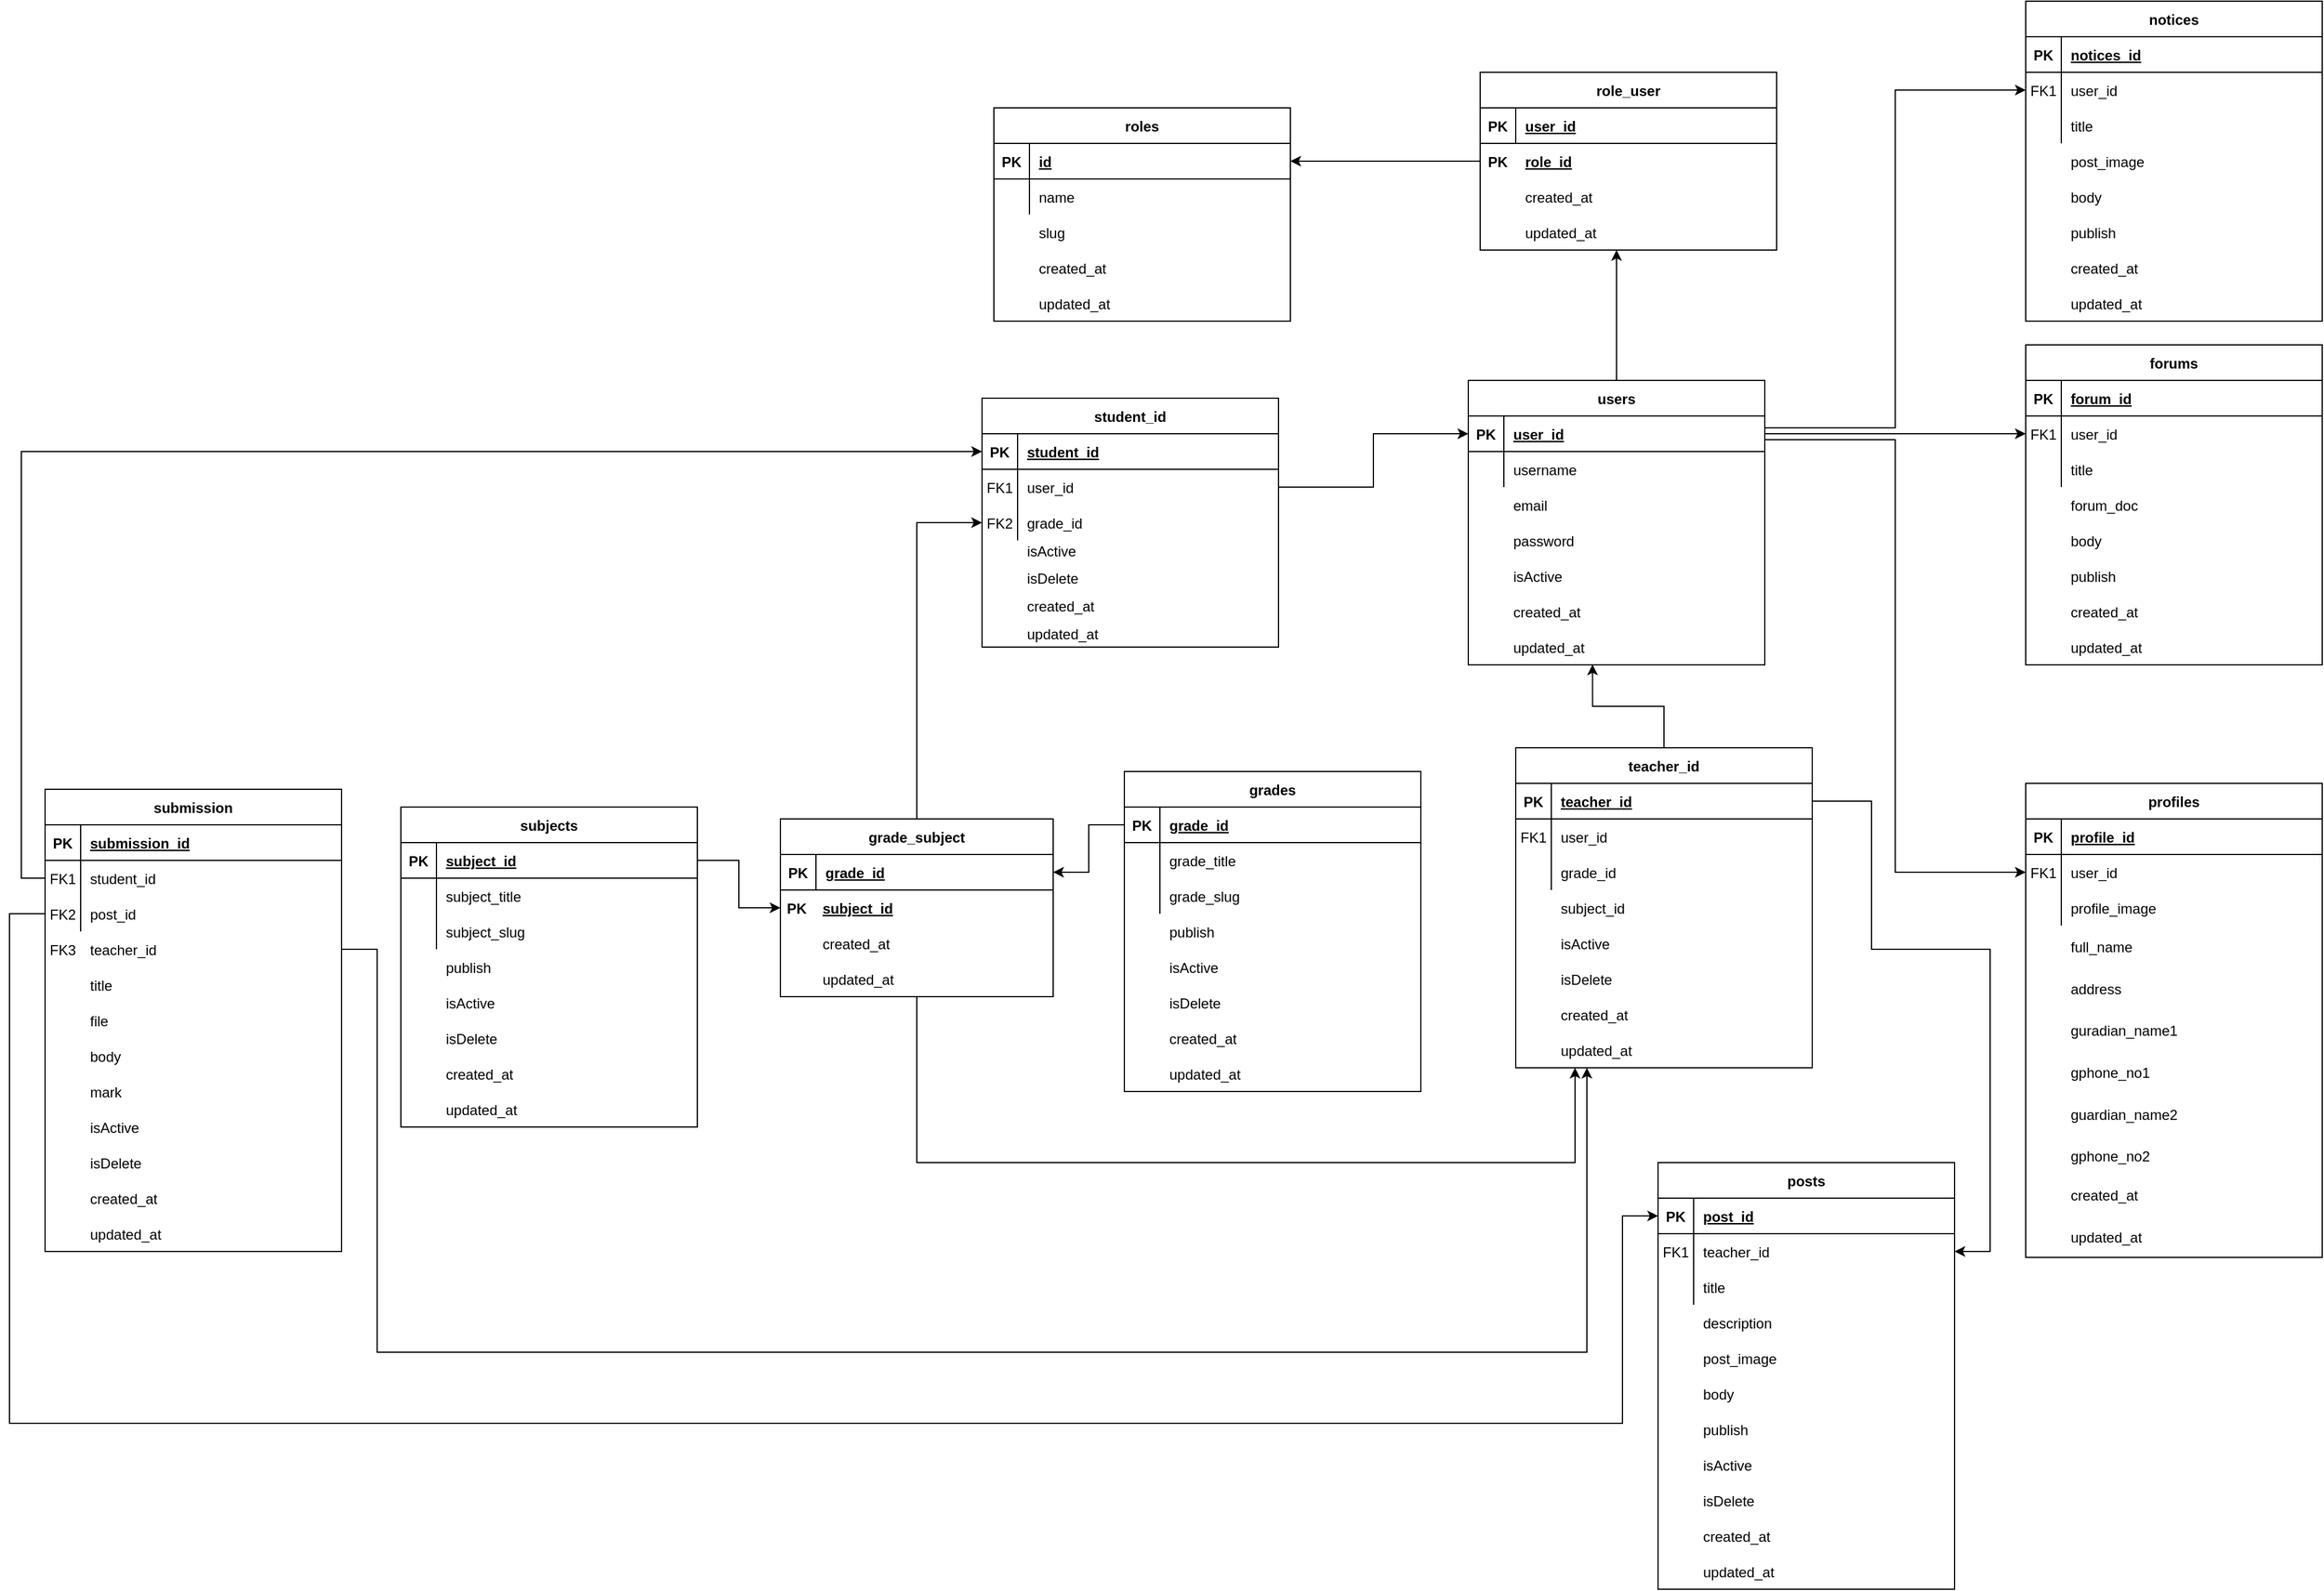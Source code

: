 <mxfile version="14.8.0" type="github"><diagram id="R2lEEEUBdFMjLlhIrx00" name="Page-1"><mxGraphModel dx="3816" dy="2609" grid="1" gridSize="10" guides="1" tooltips="1" connect="1" arrows="1" fold="1" page="1" pageScale="1" pageWidth="850" pageHeight="1100" math="0" shadow="0" extFonts="Permanent Marker^https://fonts.googleapis.com/css?family=Permanent+Marker"><root><mxCell id="0"/><mxCell id="1" parent="0"/><mxCell id="k0YBy9jvbveZik2iZrXQ-117" value="" style="group" vertex="1" connectable="0" parent="1"><mxGeometry y="-220" width="250" height="180" as="geometry"/></mxCell><mxCell id="k0YBy9jvbveZik2iZrXQ-96" value="roles" style="shape=table;startSize=30;container=1;collapsible=1;childLayout=tableLayout;fixedRows=1;rowLines=0;fontStyle=1;align=center;resizeLast=1;" vertex="1" parent="k0YBy9jvbveZik2iZrXQ-117"><mxGeometry width="250" height="180" as="geometry"/></mxCell><mxCell id="k0YBy9jvbveZik2iZrXQ-97" value="" style="shape=partialRectangle;collapsible=0;dropTarget=0;pointerEvents=0;fillColor=none;points=[[0,0.5],[1,0.5]];portConstraint=eastwest;top=0;left=0;right=0;bottom=1;" vertex="1" parent="k0YBy9jvbveZik2iZrXQ-96"><mxGeometry y="30" width="250" height="30" as="geometry"/></mxCell><mxCell id="k0YBy9jvbveZik2iZrXQ-98" value="PK" style="shape=partialRectangle;overflow=hidden;connectable=0;fillColor=none;top=0;left=0;bottom=0;right=0;fontStyle=1;" vertex="1" parent="k0YBy9jvbveZik2iZrXQ-97"><mxGeometry width="30" height="30" as="geometry"/></mxCell><mxCell id="k0YBy9jvbveZik2iZrXQ-99" value="id" style="shape=partialRectangle;overflow=hidden;connectable=0;fillColor=none;top=0;left=0;bottom=0;right=0;align=left;spacingLeft=6;fontStyle=5;" vertex="1" parent="k0YBy9jvbveZik2iZrXQ-97"><mxGeometry x="30" width="220" height="30" as="geometry"/></mxCell><mxCell id="k0YBy9jvbveZik2iZrXQ-103" value="" style="shape=partialRectangle;collapsible=0;dropTarget=0;pointerEvents=0;fillColor=none;points=[[0,0.5],[1,0.5]];portConstraint=eastwest;top=0;left=0;right=0;bottom=0;" vertex="1" parent="k0YBy9jvbveZik2iZrXQ-96"><mxGeometry y="60" width="250" height="30" as="geometry"/></mxCell><mxCell id="k0YBy9jvbveZik2iZrXQ-104" value="" style="shape=partialRectangle;overflow=hidden;connectable=0;fillColor=none;top=0;left=0;bottom=0;right=0;" vertex="1" parent="k0YBy9jvbveZik2iZrXQ-103"><mxGeometry width="30" height="30" as="geometry"/></mxCell><mxCell id="k0YBy9jvbveZik2iZrXQ-105" value="name" style="shape=partialRectangle;overflow=hidden;connectable=0;fillColor=none;top=0;left=0;bottom=0;right=0;align=left;spacingLeft=6;" vertex="1" parent="k0YBy9jvbveZik2iZrXQ-103"><mxGeometry x="30" width="220" height="30" as="geometry"/></mxCell><mxCell id="k0YBy9jvbveZik2iZrXQ-106" value="" style="shape=partialRectangle;overflow=hidden;connectable=0;fillColor=none;top=0;left=0;bottom=0;right=0;" vertex="1" parent="k0YBy9jvbveZik2iZrXQ-117"><mxGeometry y="120" width="30" height="30" as="geometry"/></mxCell><mxCell id="k0YBy9jvbveZik2iZrXQ-107" value="slug" style="shape=partialRectangle;overflow=hidden;connectable=0;fillColor=none;top=0;left=0;bottom=0;right=0;align=left;spacingLeft=6;" vertex="1" parent="k0YBy9jvbveZik2iZrXQ-117"><mxGeometry x="30" y="90" width="220" height="30" as="geometry"/></mxCell><mxCell id="k0YBy9jvbveZik2iZrXQ-108" value="" style="shape=partialRectangle;overflow=hidden;connectable=0;fillColor=none;top=0;left=0;bottom=0;right=0;" vertex="1" parent="k0YBy9jvbveZik2iZrXQ-117"><mxGeometry y="150" width="30" height="30" as="geometry"/></mxCell><mxCell id="k0YBy9jvbveZik2iZrXQ-113" value="created_at" style="shape=partialRectangle;overflow=hidden;connectable=0;fillColor=none;top=0;left=0;bottom=0;right=0;align=left;spacingLeft=6;" vertex="1" parent="k0YBy9jvbveZik2iZrXQ-117"><mxGeometry x="30" y="120" width="220" height="30" as="geometry"/></mxCell><mxCell id="k0YBy9jvbveZik2iZrXQ-115" value="updated_at" style="shape=partialRectangle;overflow=hidden;connectable=0;fillColor=none;top=0;left=0;bottom=0;right=0;align=left;spacingLeft=6;" vertex="1" parent="k0YBy9jvbveZik2iZrXQ-117"><mxGeometry x="30" y="150" width="220" height="30" as="geometry"/></mxCell><mxCell id="k0YBy9jvbveZik2iZrXQ-133" value="" style="group" vertex="1" connectable="0" parent="1"><mxGeometry x="410" y="-250" width="250" height="150" as="geometry"/></mxCell><mxCell id="k0YBy9jvbveZik2iZrXQ-131" value="PK" style="shape=partialRectangle;overflow=hidden;connectable=0;fillColor=none;top=0;left=0;bottom=0;right=0;fontStyle=1;" vertex="1" parent="k0YBy9jvbveZik2iZrXQ-133"><mxGeometry y="60" width="30" height="30" as="geometry"/></mxCell><mxCell id="k0YBy9jvbveZik2iZrXQ-132" value="role_id" style="shape=partialRectangle;overflow=hidden;connectable=0;fillColor=none;top=0;left=0;bottom=0;right=0;align=left;spacingLeft=6;fontStyle=5;" vertex="1" parent="k0YBy9jvbveZik2iZrXQ-133"><mxGeometry x="30" y="60" width="220" height="30" as="geometry"/></mxCell><mxCell id="k0YBy9jvbveZik2iZrXQ-119" value="role_user" style="shape=table;startSize=30;container=1;collapsible=1;childLayout=tableLayout;fixedRows=1;rowLines=0;fontStyle=1;align=center;resizeLast=1;" vertex="1" parent="k0YBy9jvbveZik2iZrXQ-133"><mxGeometry width="250" height="150" as="geometry"/></mxCell><mxCell id="k0YBy9jvbveZik2iZrXQ-120" value="" style="shape=partialRectangle;collapsible=0;dropTarget=0;pointerEvents=0;fillColor=none;points=[[0,0.5],[1,0.5]];portConstraint=eastwest;top=0;left=0;right=0;bottom=1;" vertex="1" parent="k0YBy9jvbveZik2iZrXQ-119"><mxGeometry y="30" width="250" height="30" as="geometry"/></mxCell><mxCell id="k0YBy9jvbveZik2iZrXQ-121" value="PK" style="shape=partialRectangle;overflow=hidden;connectable=0;fillColor=none;top=0;left=0;bottom=0;right=0;fontStyle=1;" vertex="1" parent="k0YBy9jvbveZik2iZrXQ-120"><mxGeometry width="30" height="30" as="geometry"/></mxCell><mxCell id="k0YBy9jvbveZik2iZrXQ-122" value="user_id" style="shape=partialRectangle;overflow=hidden;connectable=0;fillColor=none;top=0;left=0;bottom=0;right=0;align=left;spacingLeft=6;fontStyle=5;" vertex="1" parent="k0YBy9jvbveZik2iZrXQ-120"><mxGeometry x="30" width="220" height="30" as="geometry"/></mxCell><mxCell id="k0YBy9jvbveZik2iZrXQ-126" value="" style="shape=partialRectangle;overflow=hidden;connectable=0;fillColor=none;top=0;left=0;bottom=0;right=0;" vertex="1" parent="k0YBy9jvbveZik2iZrXQ-133"><mxGeometry y="120" width="30" height="30" as="geometry"/></mxCell><mxCell id="k0YBy9jvbveZik2iZrXQ-129" value="created_at" style="shape=partialRectangle;overflow=hidden;connectable=0;fillColor=none;top=0;left=0;bottom=0;right=0;align=left;spacingLeft=6;" vertex="1" parent="k0YBy9jvbveZik2iZrXQ-133"><mxGeometry x="30" y="90" width="220" height="30" as="geometry"/></mxCell><mxCell id="k0YBy9jvbveZik2iZrXQ-130" value="updated_at" style="shape=partialRectangle;overflow=hidden;connectable=0;fillColor=none;top=0;left=0;bottom=0;right=0;align=left;spacingLeft=6;" vertex="1" parent="k0YBy9jvbveZik2iZrXQ-133"><mxGeometry x="30" y="120" width="220" height="30" as="geometry"/></mxCell><mxCell id="k0YBy9jvbveZik2iZrXQ-165" value="" style="group" vertex="1" connectable="0" parent="1"><mxGeometry x="560" y="670" width="250" height="360" as="geometry"/></mxCell><mxCell id="k0YBy9jvbveZik2iZrXQ-166" value="posts" style="shape=table;startSize=30;container=1;collapsible=1;childLayout=tableLayout;fixedRows=1;rowLines=0;fontStyle=1;align=center;resizeLast=1;" vertex="1" parent="k0YBy9jvbveZik2iZrXQ-165"><mxGeometry width="250" height="360" as="geometry"/></mxCell><mxCell id="k0YBy9jvbveZik2iZrXQ-167" value="" style="shape=partialRectangle;collapsible=0;dropTarget=0;pointerEvents=0;fillColor=none;points=[[0,0.5],[1,0.5]];portConstraint=eastwest;top=0;left=0;right=0;bottom=1;" vertex="1" parent="k0YBy9jvbveZik2iZrXQ-166"><mxGeometry y="30" width="250" height="30" as="geometry"/></mxCell><mxCell id="k0YBy9jvbveZik2iZrXQ-168" value="PK" style="shape=partialRectangle;overflow=hidden;connectable=0;fillColor=none;top=0;left=0;bottom=0;right=0;fontStyle=1;" vertex="1" parent="k0YBy9jvbveZik2iZrXQ-167"><mxGeometry width="30" height="30" as="geometry"/></mxCell><mxCell id="k0YBy9jvbveZik2iZrXQ-169" value="post_id" style="shape=partialRectangle;overflow=hidden;connectable=0;fillColor=none;top=0;left=0;bottom=0;right=0;align=left;spacingLeft=6;fontStyle=5;" vertex="1" parent="k0YBy9jvbveZik2iZrXQ-167"><mxGeometry x="30" width="220" height="30" as="geometry"/></mxCell><mxCell id="k0YBy9jvbveZik2iZrXQ-170" value="" style="shape=partialRectangle;collapsible=0;dropTarget=0;pointerEvents=0;fillColor=none;points=[[0,0.5],[1,0.5]];portConstraint=eastwest;top=0;left=0;right=0;bottom=0;" vertex="1" parent="k0YBy9jvbveZik2iZrXQ-166"><mxGeometry y="60" width="250" height="30" as="geometry"/></mxCell><mxCell id="k0YBy9jvbveZik2iZrXQ-171" value="FK1" style="shape=partialRectangle;overflow=hidden;connectable=0;fillColor=none;top=0;left=0;bottom=0;right=0;" vertex="1" parent="k0YBy9jvbveZik2iZrXQ-170"><mxGeometry width="30" height="30" as="geometry"/></mxCell><mxCell id="k0YBy9jvbveZik2iZrXQ-172" value="teacher_id" style="shape=partialRectangle;overflow=hidden;connectable=0;fillColor=none;top=0;left=0;bottom=0;right=0;align=left;spacingLeft=6;" vertex="1" parent="k0YBy9jvbveZik2iZrXQ-170"><mxGeometry x="30" width="220" height="30" as="geometry"/></mxCell><mxCell id="k0YBy9jvbveZik2iZrXQ-173" value="" style="shape=partialRectangle;collapsible=0;dropTarget=0;pointerEvents=0;fillColor=none;points=[[0,0.5],[1,0.5]];portConstraint=eastwest;top=0;left=0;right=0;bottom=0;" vertex="1" parent="k0YBy9jvbveZik2iZrXQ-166"><mxGeometry y="90" width="250" height="30" as="geometry"/></mxCell><mxCell id="k0YBy9jvbveZik2iZrXQ-174" value="" style="shape=partialRectangle;overflow=hidden;connectable=0;fillColor=none;top=0;left=0;bottom=0;right=0;" vertex="1" parent="k0YBy9jvbveZik2iZrXQ-173"><mxGeometry width="30" height="30" as="geometry"/></mxCell><mxCell id="k0YBy9jvbveZik2iZrXQ-175" value="title" style="shape=partialRectangle;overflow=hidden;connectable=0;fillColor=none;top=0;left=0;bottom=0;right=0;align=left;spacingLeft=6;" vertex="1" parent="k0YBy9jvbveZik2iZrXQ-173"><mxGeometry x="30" width="220" height="30" as="geometry"/></mxCell><mxCell id="k0YBy9jvbveZik2iZrXQ-176" value="" style="shape=partialRectangle;overflow=hidden;connectable=0;fillColor=none;top=0;left=0;bottom=0;right=0;" vertex="1" parent="k0YBy9jvbveZik2iZrXQ-165"><mxGeometry y="120" width="30" height="30" as="geometry"/></mxCell><mxCell id="k0YBy9jvbveZik2iZrXQ-177" value="post_image" style="shape=partialRectangle;overflow=hidden;connectable=0;fillColor=none;top=0;left=0;bottom=0;right=0;align=left;spacingLeft=6;" vertex="1" parent="k0YBy9jvbveZik2iZrXQ-165"><mxGeometry x="30" y="150" width="220" height="30" as="geometry"/></mxCell><mxCell id="k0YBy9jvbveZik2iZrXQ-178" value="" style="shape=partialRectangle;overflow=hidden;connectable=0;fillColor=none;top=0;left=0;bottom=0;right=0;" vertex="1" parent="k0YBy9jvbveZik2iZrXQ-165"><mxGeometry y="150" width="30" height="30" as="geometry"/></mxCell><mxCell id="k0YBy9jvbveZik2iZrXQ-179" value="body" style="shape=partialRectangle;overflow=hidden;connectable=0;fillColor=none;top=0;left=0;bottom=0;right=0;align=left;spacingLeft=6;" vertex="1" parent="k0YBy9jvbveZik2iZrXQ-165"><mxGeometry x="30" y="180" width="220" height="30" as="geometry"/></mxCell><mxCell id="k0YBy9jvbveZik2iZrXQ-180" value="" style="shape=partialRectangle;overflow=hidden;connectable=0;fillColor=none;top=0;left=0;bottom=0;right=0;" vertex="1" parent="k0YBy9jvbveZik2iZrXQ-165"><mxGeometry y="180" width="30" height="30" as="geometry"/></mxCell><mxCell id="k0YBy9jvbveZik2iZrXQ-181" value="publish" style="shape=partialRectangle;overflow=hidden;connectable=0;fillColor=none;top=0;left=0;bottom=0;right=0;align=left;spacingLeft=6;" vertex="1" parent="k0YBy9jvbveZik2iZrXQ-165"><mxGeometry x="30" y="210" width="220" height="30" as="geometry"/></mxCell><mxCell id="k0YBy9jvbveZik2iZrXQ-182" value="" style="shape=partialRectangle;overflow=hidden;connectable=0;fillColor=none;top=0;left=0;bottom=0;right=0;" vertex="1" parent="k0YBy9jvbveZik2iZrXQ-165"><mxGeometry y="270" width="30" height="30" as="geometry"/></mxCell><mxCell id="k0YBy9jvbveZik2iZrXQ-183" value="created_at" style="shape=partialRectangle;overflow=hidden;connectable=0;fillColor=none;top=0;left=0;bottom=0;right=0;align=left;spacingLeft=6;" vertex="1" parent="k0YBy9jvbveZik2iZrXQ-165"><mxGeometry x="30" y="300" width="220" height="30" as="geometry"/></mxCell><mxCell id="k0YBy9jvbveZik2iZrXQ-184" value="" style="shape=partialRectangle;overflow=hidden;connectable=0;fillColor=none;top=0;left=0;bottom=0;right=0;" vertex="1" parent="k0YBy9jvbveZik2iZrXQ-165"><mxGeometry y="300" width="30" height="30" as="geometry"/></mxCell><mxCell id="k0YBy9jvbveZik2iZrXQ-185" value="updated_at" style="shape=partialRectangle;overflow=hidden;connectable=0;fillColor=none;top=0;left=0;bottom=0;right=0;align=left;spacingLeft=6;" vertex="1" parent="k0YBy9jvbveZik2iZrXQ-165"><mxGeometry x="30" y="330" width="220" height="30" as="geometry"/></mxCell><mxCell id="k0YBy9jvbveZik2iZrXQ-186" value="" style="shape=partialRectangle;overflow=hidden;connectable=0;fillColor=none;top=0;left=0;bottom=0;right=0;" vertex="1" parent="k0YBy9jvbveZik2iZrXQ-165"><mxGeometry y="210" width="30" height="30" as="geometry"/></mxCell><mxCell id="k0YBy9jvbveZik2iZrXQ-187" value="isActive" style="shape=partialRectangle;overflow=hidden;connectable=0;fillColor=none;top=0;left=0;bottom=0;right=0;align=left;spacingLeft=6;" vertex="1" parent="k0YBy9jvbveZik2iZrXQ-165"><mxGeometry x="30" y="240" width="220" height="30" as="geometry"/></mxCell><mxCell id="k0YBy9jvbveZik2iZrXQ-188" value="" style="shape=partialRectangle;overflow=hidden;connectable=0;fillColor=none;top=0;left=0;bottom=0;right=0;" vertex="1" parent="k0YBy9jvbveZik2iZrXQ-165"><mxGeometry y="240" width="30" height="30" as="geometry"/></mxCell><mxCell id="k0YBy9jvbveZik2iZrXQ-189" value="isDelete" style="shape=partialRectangle;overflow=hidden;connectable=0;fillColor=none;top=0;left=0;bottom=0;right=0;align=left;spacingLeft=6;" vertex="1" parent="k0YBy9jvbveZik2iZrXQ-165"><mxGeometry x="30" y="270" width="220" height="30" as="geometry"/></mxCell><mxCell id="k0YBy9jvbveZik2iZrXQ-190" value="description" style="shape=partialRectangle;overflow=hidden;connectable=0;fillColor=none;top=0;left=0;bottom=0;right=0;align=left;spacingLeft=6;" vertex="1" parent="k0YBy9jvbveZik2iZrXQ-165"><mxGeometry x="30" y="120" width="220" height="30" as="geometry"/></mxCell><mxCell id="k0YBy9jvbveZik2iZrXQ-212" value="" style="group" vertex="1" connectable="0" parent="1"><mxGeometry x="440" y="320" width="250" height="270" as="geometry"/></mxCell><mxCell id="k0YBy9jvbveZik2iZrXQ-213" value="teacher_id" style="shape=table;startSize=30;container=1;collapsible=1;childLayout=tableLayout;fixedRows=1;rowLines=0;fontStyle=1;align=center;resizeLast=1;" vertex="1" parent="k0YBy9jvbveZik2iZrXQ-212"><mxGeometry width="250" height="270" as="geometry"/></mxCell><mxCell id="k0YBy9jvbveZik2iZrXQ-214" value="" style="shape=partialRectangle;collapsible=0;dropTarget=0;pointerEvents=0;fillColor=none;points=[[0,0.5],[1,0.5]];portConstraint=eastwest;top=0;left=0;right=0;bottom=1;" vertex="1" parent="k0YBy9jvbveZik2iZrXQ-213"><mxGeometry y="30" width="250" height="30" as="geometry"/></mxCell><mxCell id="k0YBy9jvbveZik2iZrXQ-215" value="PK" style="shape=partialRectangle;overflow=hidden;connectable=0;fillColor=none;top=0;left=0;bottom=0;right=0;fontStyle=1;" vertex="1" parent="k0YBy9jvbveZik2iZrXQ-214"><mxGeometry width="30" height="30" as="geometry"/></mxCell><mxCell id="k0YBy9jvbveZik2iZrXQ-216" value="teacher_id" style="shape=partialRectangle;overflow=hidden;connectable=0;fillColor=none;top=0;left=0;bottom=0;right=0;align=left;spacingLeft=6;fontStyle=5;" vertex="1" parent="k0YBy9jvbveZik2iZrXQ-214"><mxGeometry x="30" width="220" height="30" as="geometry"/></mxCell><mxCell id="k0YBy9jvbveZik2iZrXQ-217" value="" style="shape=partialRectangle;collapsible=0;dropTarget=0;pointerEvents=0;fillColor=none;points=[[0,0.5],[1,0.5]];portConstraint=eastwest;top=0;left=0;right=0;bottom=0;" vertex="1" parent="k0YBy9jvbveZik2iZrXQ-213"><mxGeometry y="60" width="250" height="30" as="geometry"/></mxCell><mxCell id="k0YBy9jvbveZik2iZrXQ-218" value="FK1" style="shape=partialRectangle;overflow=hidden;connectable=0;fillColor=none;top=0;left=0;bottom=0;right=0;" vertex="1" parent="k0YBy9jvbveZik2iZrXQ-217"><mxGeometry width="30" height="30" as="geometry"/></mxCell><mxCell id="k0YBy9jvbveZik2iZrXQ-219" value="user_id" style="shape=partialRectangle;overflow=hidden;connectable=0;fillColor=none;top=0;left=0;bottom=0;right=0;align=left;spacingLeft=6;" vertex="1" parent="k0YBy9jvbveZik2iZrXQ-217"><mxGeometry x="30" width="220" height="30" as="geometry"/></mxCell><mxCell id="k0YBy9jvbveZik2iZrXQ-220" value="" style="shape=partialRectangle;collapsible=0;dropTarget=0;pointerEvents=0;fillColor=none;points=[[0,0.5],[1,0.5]];portConstraint=eastwest;top=0;left=0;right=0;bottom=0;" vertex="1" parent="k0YBy9jvbveZik2iZrXQ-213"><mxGeometry y="90" width="250" height="30" as="geometry"/></mxCell><mxCell id="k0YBy9jvbveZik2iZrXQ-221" value="" style="shape=partialRectangle;overflow=hidden;connectable=0;fillColor=none;top=0;left=0;bottom=0;right=0;" vertex="1" parent="k0YBy9jvbveZik2iZrXQ-220"><mxGeometry width="30" height="30" as="geometry"/></mxCell><mxCell id="k0YBy9jvbveZik2iZrXQ-222" value="grade_id" style="shape=partialRectangle;overflow=hidden;connectable=0;fillColor=none;top=0;left=0;bottom=0;right=0;align=left;spacingLeft=6;" vertex="1" parent="k0YBy9jvbveZik2iZrXQ-220"><mxGeometry x="30" width="220" height="30" as="geometry"/></mxCell><mxCell id="k0YBy9jvbveZik2iZrXQ-223" value="" style="shape=partialRectangle;overflow=hidden;connectable=0;fillColor=none;top=0;left=0;bottom=0;right=0;" vertex="1" parent="k0YBy9jvbveZik2iZrXQ-212"><mxGeometry y="120" width="30" height="30" as="geometry"/></mxCell><mxCell id="k0YBy9jvbveZik2iZrXQ-224" value="subject_id" style="shape=partialRectangle;overflow=hidden;connectable=0;fillColor=none;top=0;left=0;bottom=0;right=0;align=left;spacingLeft=6;" vertex="1" parent="k0YBy9jvbveZik2iZrXQ-212"><mxGeometry x="30" y="120" width="220" height="30" as="geometry"/></mxCell><mxCell id="k0YBy9jvbveZik2iZrXQ-225" value="" style="shape=partialRectangle;overflow=hidden;connectable=0;fillColor=none;top=0;left=0;bottom=0;right=0;" vertex="1" parent="k0YBy9jvbveZik2iZrXQ-212"><mxGeometry y="150" width="30" height="30" as="geometry"/></mxCell><mxCell id="k0YBy9jvbveZik2iZrXQ-226" value="isActive" style="shape=partialRectangle;overflow=hidden;connectable=0;fillColor=none;top=0;left=0;bottom=0;right=0;align=left;spacingLeft=6;" vertex="1" parent="k0YBy9jvbveZik2iZrXQ-212"><mxGeometry x="30" y="150" width="220" height="30" as="geometry"/></mxCell><mxCell id="k0YBy9jvbveZik2iZrXQ-227" value="" style="shape=partialRectangle;overflow=hidden;connectable=0;fillColor=none;top=0;left=0;bottom=0;right=0;" vertex="1" parent="k0YBy9jvbveZik2iZrXQ-212"><mxGeometry y="180" width="30" height="30" as="geometry"/></mxCell><mxCell id="k0YBy9jvbveZik2iZrXQ-228" value="isDelete" style="shape=partialRectangle;overflow=hidden;connectable=0;fillColor=none;top=0;left=0;bottom=0;right=0;align=left;spacingLeft=6;" vertex="1" parent="k0YBy9jvbveZik2iZrXQ-212"><mxGeometry x="30" y="180" width="220" height="30" as="geometry"/></mxCell><mxCell id="k0YBy9jvbveZik2iZrXQ-229" value="" style="shape=partialRectangle;overflow=hidden;connectable=0;fillColor=none;top=0;left=0;bottom=0;right=0;" vertex="1" parent="k0YBy9jvbveZik2iZrXQ-212"><mxGeometry y="210" width="30" height="30" as="geometry"/></mxCell><mxCell id="k0YBy9jvbveZik2iZrXQ-230" value="created_at" style="shape=partialRectangle;overflow=hidden;connectable=0;fillColor=none;top=0;left=0;bottom=0;right=0;align=left;spacingLeft=6;" vertex="1" parent="k0YBy9jvbveZik2iZrXQ-212"><mxGeometry x="30" y="210" width="220" height="30" as="geometry"/></mxCell><mxCell id="k0YBy9jvbveZik2iZrXQ-231" value="" style="shape=partialRectangle;overflow=hidden;connectable=0;fillColor=none;top=0;left=0;bottom=0;right=0;" vertex="1" parent="k0YBy9jvbveZik2iZrXQ-212"><mxGeometry y="240" width="30" height="30" as="geometry"/></mxCell><mxCell id="k0YBy9jvbveZik2iZrXQ-232" value="updated_at" style="shape=partialRectangle;overflow=hidden;connectable=0;fillColor=none;top=0;left=0;bottom=0;right=0;align=left;spacingLeft=6;" vertex="1" parent="k0YBy9jvbveZik2iZrXQ-212"><mxGeometry x="30" y="240" width="220" height="30" as="geometry"/></mxCell><mxCell id="k0YBy9jvbveZik2iZrXQ-233" value="" style="group" vertex="1" connectable="0" parent="1"><mxGeometry x="-10" y="25" width="250" height="210" as="geometry"/></mxCell><mxCell id="k0YBy9jvbveZik2iZrXQ-234" value="student_id" style="shape=table;startSize=30;container=1;collapsible=1;childLayout=tableLayout;fixedRows=1;rowLines=0;fontStyle=1;align=center;resizeLast=1;" vertex="1" parent="k0YBy9jvbveZik2iZrXQ-233"><mxGeometry width="250" height="210" as="geometry"/></mxCell><mxCell id="k0YBy9jvbveZik2iZrXQ-235" value="" style="shape=partialRectangle;collapsible=0;dropTarget=0;pointerEvents=0;fillColor=none;points=[[0,0.5],[1,0.5]];portConstraint=eastwest;top=0;left=0;right=0;bottom=1;" vertex="1" parent="k0YBy9jvbveZik2iZrXQ-234"><mxGeometry y="30" width="250" height="30" as="geometry"/></mxCell><mxCell id="k0YBy9jvbveZik2iZrXQ-236" value="PK" style="shape=partialRectangle;overflow=hidden;connectable=0;fillColor=none;top=0;left=0;bottom=0;right=0;fontStyle=1;" vertex="1" parent="k0YBy9jvbveZik2iZrXQ-235"><mxGeometry width="30" height="30" as="geometry"/></mxCell><mxCell id="k0YBy9jvbveZik2iZrXQ-237" value="student_id" style="shape=partialRectangle;overflow=hidden;connectable=0;fillColor=none;top=0;left=0;bottom=0;right=0;align=left;spacingLeft=6;fontStyle=5;" vertex="1" parent="k0YBy9jvbveZik2iZrXQ-235"><mxGeometry x="30" width="220" height="30" as="geometry"/></mxCell><mxCell id="k0YBy9jvbveZik2iZrXQ-238" value="" style="shape=partialRectangle;collapsible=0;dropTarget=0;pointerEvents=0;fillColor=none;points=[[0,0.5],[1,0.5]];portConstraint=eastwest;top=0;left=0;right=0;bottom=0;" vertex="1" parent="k0YBy9jvbveZik2iZrXQ-234"><mxGeometry y="60" width="250" height="30" as="geometry"/></mxCell><mxCell id="k0YBy9jvbveZik2iZrXQ-239" value="FK1" style="shape=partialRectangle;overflow=hidden;connectable=0;fillColor=none;top=0;left=0;bottom=0;right=0;" vertex="1" parent="k0YBy9jvbveZik2iZrXQ-238"><mxGeometry width="30" height="30" as="geometry"/></mxCell><mxCell id="k0YBy9jvbveZik2iZrXQ-240" value="user_id" style="shape=partialRectangle;overflow=hidden;connectable=0;fillColor=none;top=0;left=0;bottom=0;right=0;align=left;spacingLeft=6;" vertex="1" parent="k0YBy9jvbveZik2iZrXQ-238"><mxGeometry x="30" width="220" height="30" as="geometry"/></mxCell><mxCell id="k0YBy9jvbveZik2iZrXQ-241" value="" style="shape=partialRectangle;collapsible=0;dropTarget=0;pointerEvents=0;fillColor=none;points=[[0,0.5],[1,0.5]];portConstraint=eastwest;top=0;left=0;right=0;bottom=0;" vertex="1" parent="k0YBy9jvbveZik2iZrXQ-234"><mxGeometry y="90" width="250" height="30" as="geometry"/></mxCell><mxCell id="k0YBy9jvbveZik2iZrXQ-242" value="" style="shape=partialRectangle;overflow=hidden;connectable=0;fillColor=none;top=0;left=0;bottom=0;right=0;" vertex="1" parent="k0YBy9jvbveZik2iZrXQ-241"><mxGeometry width="30" height="30" as="geometry"/></mxCell><mxCell id="k0YBy9jvbveZik2iZrXQ-243" value="grade_id" style="shape=partialRectangle;overflow=hidden;connectable=0;fillColor=none;top=0;left=0;bottom=0;right=0;align=left;spacingLeft=6;" vertex="1" parent="k0YBy9jvbveZik2iZrXQ-241"><mxGeometry x="30" width="220" height="30" as="geometry"/></mxCell><mxCell id="k0YBy9jvbveZik2iZrXQ-244" value="FK2" style="shape=partialRectangle;overflow=hidden;connectable=0;fillColor=none;top=0;left=0;bottom=0;right=0;" vertex="1" parent="k0YBy9jvbveZik2iZrXQ-233"><mxGeometry y="93.333" width="30" height="23.333" as="geometry"/></mxCell><mxCell id="k0YBy9jvbveZik2iZrXQ-246" value="" style="shape=partialRectangle;overflow=hidden;connectable=0;fillColor=none;top=0;left=0;bottom=0;right=0;" vertex="1" parent="k0YBy9jvbveZik2iZrXQ-233"><mxGeometry y="116.667" width="30" height="23.333" as="geometry"/></mxCell><mxCell id="k0YBy9jvbveZik2iZrXQ-247" value="isActive" style="shape=partialRectangle;overflow=hidden;connectable=0;fillColor=none;top=0;left=0;bottom=0;right=0;align=left;spacingLeft=6;" vertex="1" parent="k0YBy9jvbveZik2iZrXQ-233"><mxGeometry x="30" y="116.667" width="220" height="23.333" as="geometry"/></mxCell><mxCell id="k0YBy9jvbveZik2iZrXQ-248" value="" style="shape=partialRectangle;overflow=hidden;connectable=0;fillColor=none;top=0;left=0;bottom=0;right=0;" vertex="1" parent="k0YBy9jvbveZik2iZrXQ-233"><mxGeometry y="140.0" width="30" height="23.333" as="geometry"/></mxCell><mxCell id="k0YBy9jvbveZik2iZrXQ-249" value="isDelete" style="shape=partialRectangle;overflow=hidden;connectable=0;fillColor=none;top=0;left=0;bottom=0;right=0;align=left;spacingLeft=6;" vertex="1" parent="k0YBy9jvbveZik2iZrXQ-233"><mxGeometry x="30" y="140.0" width="220" height="23.333" as="geometry"/></mxCell><mxCell id="k0YBy9jvbveZik2iZrXQ-250" value="" style="shape=partialRectangle;overflow=hidden;connectable=0;fillColor=none;top=0;left=0;bottom=0;right=0;" vertex="1" parent="k0YBy9jvbveZik2iZrXQ-233"><mxGeometry y="163.333" width="30" height="23.333" as="geometry"/></mxCell><mxCell id="k0YBy9jvbveZik2iZrXQ-251" value="created_at" style="shape=partialRectangle;overflow=hidden;connectable=0;fillColor=none;top=0;left=0;bottom=0;right=0;align=left;spacingLeft=6;" vertex="1" parent="k0YBy9jvbveZik2iZrXQ-233"><mxGeometry x="30" y="163.333" width="220" height="23.333" as="geometry"/></mxCell><mxCell id="k0YBy9jvbveZik2iZrXQ-252" value="" style="shape=partialRectangle;overflow=hidden;connectable=0;fillColor=none;top=0;left=0;bottom=0;right=0;" vertex="1" parent="k0YBy9jvbveZik2iZrXQ-233"><mxGeometry y="186.667" width="30" height="23.333" as="geometry"/></mxCell><mxCell id="k0YBy9jvbveZik2iZrXQ-253" value="updated_at" style="shape=partialRectangle;overflow=hidden;connectable=0;fillColor=none;top=0;left=0;bottom=0;right=0;align=left;spacingLeft=6;" vertex="1" parent="k0YBy9jvbveZik2iZrXQ-233"><mxGeometry x="30" y="186.667" width="220" height="23.333" as="geometry"/></mxCell><mxCell id="k0YBy9jvbveZik2iZrXQ-258" value="" style="group" vertex="1" connectable="0" parent="1"><mxGeometry x="110" y="340" width="250" height="270" as="geometry"/></mxCell><mxCell id="k0YBy9jvbveZik2iZrXQ-259" value="grades" style="shape=table;startSize=30;container=1;collapsible=1;childLayout=tableLayout;fixedRows=1;rowLines=0;fontStyle=1;align=center;resizeLast=1;" vertex="1" parent="k0YBy9jvbveZik2iZrXQ-258"><mxGeometry width="250" height="270" as="geometry"/></mxCell><mxCell id="k0YBy9jvbveZik2iZrXQ-260" value="" style="shape=partialRectangle;collapsible=0;dropTarget=0;pointerEvents=0;fillColor=none;points=[[0,0.5],[1,0.5]];portConstraint=eastwest;top=0;left=0;right=0;bottom=1;" vertex="1" parent="k0YBy9jvbveZik2iZrXQ-259"><mxGeometry y="30" width="250" height="30" as="geometry"/></mxCell><mxCell id="k0YBy9jvbveZik2iZrXQ-261" value="PK" style="shape=partialRectangle;overflow=hidden;connectable=0;fillColor=none;top=0;left=0;bottom=0;right=0;fontStyle=1;" vertex="1" parent="k0YBy9jvbveZik2iZrXQ-260"><mxGeometry width="30" height="30" as="geometry"/></mxCell><mxCell id="k0YBy9jvbveZik2iZrXQ-262" value="grade_id" style="shape=partialRectangle;overflow=hidden;connectable=0;fillColor=none;top=0;left=0;bottom=0;right=0;align=left;spacingLeft=6;fontStyle=5;" vertex="1" parent="k0YBy9jvbveZik2iZrXQ-260"><mxGeometry x="30" width="220" height="30" as="geometry"/></mxCell><mxCell id="k0YBy9jvbveZik2iZrXQ-263" value="" style="shape=partialRectangle;collapsible=0;dropTarget=0;pointerEvents=0;fillColor=none;points=[[0,0.5],[1,0.5]];portConstraint=eastwest;top=0;left=0;right=0;bottom=0;" vertex="1" parent="k0YBy9jvbveZik2iZrXQ-259"><mxGeometry y="60" width="250" height="30" as="geometry"/></mxCell><mxCell id="k0YBy9jvbveZik2iZrXQ-264" value="" style="shape=partialRectangle;overflow=hidden;connectable=0;fillColor=none;top=0;left=0;bottom=0;right=0;" vertex="1" parent="k0YBy9jvbveZik2iZrXQ-263"><mxGeometry width="30" height="30" as="geometry"/></mxCell><mxCell id="k0YBy9jvbveZik2iZrXQ-265" value="grade_title" style="shape=partialRectangle;overflow=hidden;connectable=0;fillColor=none;top=0;left=0;bottom=0;right=0;align=left;spacingLeft=6;" vertex="1" parent="k0YBy9jvbveZik2iZrXQ-263"><mxGeometry x="30" width="220" height="30" as="geometry"/></mxCell><mxCell id="k0YBy9jvbveZik2iZrXQ-266" value="" style="shape=partialRectangle;collapsible=0;dropTarget=0;pointerEvents=0;fillColor=none;points=[[0,0.5],[1,0.5]];portConstraint=eastwest;top=0;left=0;right=0;bottom=0;" vertex="1" parent="k0YBy9jvbveZik2iZrXQ-259"><mxGeometry y="90" width="250" height="30" as="geometry"/></mxCell><mxCell id="k0YBy9jvbveZik2iZrXQ-267" value="" style="shape=partialRectangle;overflow=hidden;connectable=0;fillColor=none;top=0;left=0;bottom=0;right=0;" vertex="1" parent="k0YBy9jvbveZik2iZrXQ-266"><mxGeometry width="30" height="30" as="geometry"/></mxCell><mxCell id="k0YBy9jvbveZik2iZrXQ-268" value="grade_slug" style="shape=partialRectangle;overflow=hidden;connectable=0;fillColor=none;top=0;left=0;bottom=0;right=0;align=left;spacingLeft=6;" vertex="1" parent="k0YBy9jvbveZik2iZrXQ-266"><mxGeometry x="30" width="220" height="30" as="geometry"/></mxCell><mxCell id="k0YBy9jvbveZik2iZrXQ-270" value="" style="shape=partialRectangle;overflow=hidden;connectable=0;fillColor=none;top=0;left=0;bottom=0;right=0;" vertex="1" parent="k0YBy9jvbveZik2iZrXQ-258"><mxGeometry y="150.0" width="30" height="30.0" as="geometry"/></mxCell><mxCell id="k0YBy9jvbveZik2iZrXQ-271" value="isActive" style="shape=partialRectangle;overflow=hidden;connectable=0;fillColor=none;top=0;left=0;bottom=0;right=0;align=left;spacingLeft=6;" vertex="1" parent="k0YBy9jvbveZik2iZrXQ-258"><mxGeometry x="30" y="150.0" width="220" height="30.0" as="geometry"/></mxCell><mxCell id="k0YBy9jvbveZik2iZrXQ-272" value="" style="shape=partialRectangle;overflow=hidden;connectable=0;fillColor=none;top=0;left=0;bottom=0;right=0;" vertex="1" parent="k0YBy9jvbveZik2iZrXQ-258"><mxGeometry y="180.0" width="30" height="30.0" as="geometry"/></mxCell><mxCell id="k0YBy9jvbveZik2iZrXQ-273" value="isDelete" style="shape=partialRectangle;overflow=hidden;connectable=0;fillColor=none;top=0;left=0;bottom=0;right=0;align=left;spacingLeft=6;" vertex="1" parent="k0YBy9jvbveZik2iZrXQ-258"><mxGeometry x="30" y="180.0" width="220" height="30.0" as="geometry"/></mxCell><mxCell id="k0YBy9jvbveZik2iZrXQ-274" value="" style="shape=partialRectangle;overflow=hidden;connectable=0;fillColor=none;top=0;left=0;bottom=0;right=0;" vertex="1" parent="k0YBy9jvbveZik2iZrXQ-258"><mxGeometry y="210" width="30" height="30.0" as="geometry"/></mxCell><mxCell id="k0YBy9jvbveZik2iZrXQ-275" value="created_at" style="shape=partialRectangle;overflow=hidden;connectable=0;fillColor=none;top=0;left=0;bottom=0;right=0;align=left;spacingLeft=6;" vertex="1" parent="k0YBy9jvbveZik2iZrXQ-258"><mxGeometry x="30" y="210" width="220" height="30.0" as="geometry"/></mxCell><mxCell id="k0YBy9jvbveZik2iZrXQ-276" value="" style="shape=partialRectangle;overflow=hidden;connectable=0;fillColor=none;top=0;left=0;bottom=0;right=0;" vertex="1" parent="k0YBy9jvbveZik2iZrXQ-258"><mxGeometry y="240.0" width="30" height="30.0" as="geometry"/></mxCell><mxCell id="k0YBy9jvbveZik2iZrXQ-277" value="updated_at" style="shape=partialRectangle;overflow=hidden;connectable=0;fillColor=none;top=0;left=0;bottom=0;right=0;align=left;spacingLeft=6;" vertex="1" parent="k0YBy9jvbveZik2iZrXQ-258"><mxGeometry x="30" y="240.0" width="220" height="30.0" as="geometry"/></mxCell><mxCell id="k0YBy9jvbveZik2iZrXQ-278" value="publish" style="shape=partialRectangle;overflow=hidden;connectable=0;fillColor=none;top=0;left=0;bottom=0;right=0;align=left;spacingLeft=6;" vertex="1" parent="k0YBy9jvbveZik2iZrXQ-258"><mxGeometry x="30" y="120" width="220" height="30" as="geometry"/></mxCell><mxCell id="k0YBy9jvbveZik2iZrXQ-279" value="" style="group" vertex="1" connectable="0" parent="1"><mxGeometry x="-500" y="370" width="250" height="270" as="geometry"/></mxCell><mxCell id="k0YBy9jvbveZik2iZrXQ-280" value="subjects" style="shape=table;startSize=30;container=1;collapsible=1;childLayout=tableLayout;fixedRows=1;rowLines=0;fontStyle=1;align=center;resizeLast=1;" vertex="1" parent="k0YBy9jvbveZik2iZrXQ-279"><mxGeometry width="250" height="270" as="geometry"/></mxCell><mxCell id="k0YBy9jvbveZik2iZrXQ-281" value="" style="shape=partialRectangle;collapsible=0;dropTarget=0;pointerEvents=0;fillColor=none;points=[[0,0.5],[1,0.5]];portConstraint=eastwest;top=0;left=0;right=0;bottom=1;" vertex="1" parent="k0YBy9jvbveZik2iZrXQ-280"><mxGeometry y="30" width="250" height="30" as="geometry"/></mxCell><mxCell id="k0YBy9jvbveZik2iZrXQ-282" value="PK" style="shape=partialRectangle;overflow=hidden;connectable=0;fillColor=none;top=0;left=0;bottom=0;right=0;fontStyle=1;" vertex="1" parent="k0YBy9jvbveZik2iZrXQ-281"><mxGeometry width="30" height="30" as="geometry"/></mxCell><mxCell id="k0YBy9jvbveZik2iZrXQ-283" value="subject_id" style="shape=partialRectangle;overflow=hidden;connectable=0;fillColor=none;top=0;left=0;bottom=0;right=0;align=left;spacingLeft=6;fontStyle=5;" vertex="1" parent="k0YBy9jvbveZik2iZrXQ-281"><mxGeometry x="30" width="220" height="30" as="geometry"/></mxCell><mxCell id="k0YBy9jvbveZik2iZrXQ-284" value="" style="shape=partialRectangle;collapsible=0;dropTarget=0;pointerEvents=0;fillColor=none;points=[[0,0.5],[1,0.5]];portConstraint=eastwest;top=0;left=0;right=0;bottom=0;" vertex="1" parent="k0YBy9jvbveZik2iZrXQ-280"><mxGeometry y="60" width="250" height="30" as="geometry"/></mxCell><mxCell id="k0YBy9jvbveZik2iZrXQ-285" value="" style="shape=partialRectangle;overflow=hidden;connectable=0;fillColor=none;top=0;left=0;bottom=0;right=0;" vertex="1" parent="k0YBy9jvbveZik2iZrXQ-284"><mxGeometry width="30" height="30" as="geometry"/></mxCell><mxCell id="k0YBy9jvbveZik2iZrXQ-286" value="subject_title" style="shape=partialRectangle;overflow=hidden;connectable=0;fillColor=none;top=0;left=0;bottom=0;right=0;align=left;spacingLeft=6;" vertex="1" parent="k0YBy9jvbveZik2iZrXQ-284"><mxGeometry x="30" width="220" height="30" as="geometry"/></mxCell><mxCell id="k0YBy9jvbveZik2iZrXQ-287" value="" style="shape=partialRectangle;collapsible=0;dropTarget=0;pointerEvents=0;fillColor=none;points=[[0,0.5],[1,0.5]];portConstraint=eastwest;top=0;left=0;right=0;bottom=0;" vertex="1" parent="k0YBy9jvbveZik2iZrXQ-280"><mxGeometry y="90" width="250" height="30" as="geometry"/></mxCell><mxCell id="k0YBy9jvbveZik2iZrXQ-288" value="" style="shape=partialRectangle;overflow=hidden;connectable=0;fillColor=none;top=0;left=0;bottom=0;right=0;" vertex="1" parent="k0YBy9jvbveZik2iZrXQ-287"><mxGeometry width="30" height="30" as="geometry"/></mxCell><mxCell id="k0YBy9jvbveZik2iZrXQ-289" value="subject_slug" style="shape=partialRectangle;overflow=hidden;connectable=0;fillColor=none;top=0;left=0;bottom=0;right=0;align=left;spacingLeft=6;" vertex="1" parent="k0YBy9jvbveZik2iZrXQ-287"><mxGeometry x="30" width="220" height="30" as="geometry"/></mxCell><mxCell id="k0YBy9jvbveZik2iZrXQ-290" value="" style="shape=partialRectangle;overflow=hidden;connectable=0;fillColor=none;top=0;left=0;bottom=0;right=0;" vertex="1" parent="k0YBy9jvbveZik2iZrXQ-279"><mxGeometry y="150.0" width="30" height="30.0" as="geometry"/></mxCell><mxCell id="k0YBy9jvbveZik2iZrXQ-291" value="isActive" style="shape=partialRectangle;overflow=hidden;connectable=0;fillColor=none;top=0;left=0;bottom=0;right=0;align=left;spacingLeft=6;" vertex="1" parent="k0YBy9jvbveZik2iZrXQ-279"><mxGeometry x="30" y="150.0" width="220" height="30.0" as="geometry"/></mxCell><mxCell id="k0YBy9jvbveZik2iZrXQ-292" value="" style="shape=partialRectangle;overflow=hidden;connectable=0;fillColor=none;top=0;left=0;bottom=0;right=0;" vertex="1" parent="k0YBy9jvbveZik2iZrXQ-279"><mxGeometry y="180.0" width="30" height="30.0" as="geometry"/></mxCell><mxCell id="k0YBy9jvbveZik2iZrXQ-293" value="isDelete" style="shape=partialRectangle;overflow=hidden;connectable=0;fillColor=none;top=0;left=0;bottom=0;right=0;align=left;spacingLeft=6;" vertex="1" parent="k0YBy9jvbveZik2iZrXQ-279"><mxGeometry x="30" y="180.0" width="220" height="30.0" as="geometry"/></mxCell><mxCell id="k0YBy9jvbveZik2iZrXQ-294" value="" style="shape=partialRectangle;overflow=hidden;connectable=0;fillColor=none;top=0;left=0;bottom=0;right=0;" vertex="1" parent="k0YBy9jvbveZik2iZrXQ-279"><mxGeometry y="210" width="30" height="30.0" as="geometry"/></mxCell><mxCell id="k0YBy9jvbveZik2iZrXQ-295" value="created_at" style="shape=partialRectangle;overflow=hidden;connectable=0;fillColor=none;top=0;left=0;bottom=0;right=0;align=left;spacingLeft=6;" vertex="1" parent="k0YBy9jvbveZik2iZrXQ-279"><mxGeometry x="30" y="210" width="220" height="30.0" as="geometry"/></mxCell><mxCell id="k0YBy9jvbveZik2iZrXQ-296" value="" style="shape=partialRectangle;overflow=hidden;connectable=0;fillColor=none;top=0;left=0;bottom=0;right=0;" vertex="1" parent="k0YBy9jvbveZik2iZrXQ-279"><mxGeometry y="240.0" width="30" height="30.0" as="geometry"/></mxCell><mxCell id="k0YBy9jvbveZik2iZrXQ-297" value="updated_at" style="shape=partialRectangle;overflow=hidden;connectable=0;fillColor=none;top=0;left=0;bottom=0;right=0;align=left;spacingLeft=6;" vertex="1" parent="k0YBy9jvbveZik2iZrXQ-279"><mxGeometry x="30" y="240.0" width="220" height="30.0" as="geometry"/></mxCell><mxCell id="k0YBy9jvbveZik2iZrXQ-298" value="publish" style="shape=partialRectangle;overflow=hidden;connectable=0;fillColor=none;top=0;left=0;bottom=0;right=0;align=left;spacingLeft=6;" vertex="1" parent="k0YBy9jvbveZik2iZrXQ-279"><mxGeometry x="30" y="120" width="220" height="30" as="geometry"/></mxCell><mxCell id="k0YBy9jvbveZik2iZrXQ-343" value="" style="group" vertex="1" connectable="0" parent="1"><mxGeometry x="-180" y="380" width="230" height="150" as="geometry"/></mxCell><mxCell id="k0YBy9jvbveZik2iZrXQ-344" value="PK" style="shape=partialRectangle;overflow=hidden;connectable=0;fillColor=none;top=0;left=0;bottom=0;right=0;fontStyle=1;" vertex="1" parent="k0YBy9jvbveZik2iZrXQ-343"><mxGeometry y="60" width="27.6" height="30" as="geometry"/></mxCell><mxCell id="k0YBy9jvbveZik2iZrXQ-345" value="subject_id" style="shape=partialRectangle;overflow=hidden;connectable=0;fillColor=none;top=0;left=0;bottom=0;right=0;align=left;spacingLeft=6;fontStyle=5;" vertex="1" parent="k0YBy9jvbveZik2iZrXQ-343"><mxGeometry x="27.6" y="60" width="202.4" height="30" as="geometry"/></mxCell><mxCell id="k0YBy9jvbveZik2iZrXQ-346" value="grade_subject" style="shape=table;startSize=30;container=1;collapsible=1;childLayout=tableLayout;fixedRows=1;rowLines=0;fontStyle=1;align=center;resizeLast=1;" vertex="1" parent="k0YBy9jvbveZik2iZrXQ-343"><mxGeometry width="230" height="150" as="geometry"/></mxCell><mxCell id="k0YBy9jvbveZik2iZrXQ-347" value="" style="shape=partialRectangle;collapsible=0;dropTarget=0;pointerEvents=0;fillColor=none;points=[[0,0.5],[1,0.5]];portConstraint=eastwest;top=0;left=0;right=0;bottom=1;" vertex="1" parent="k0YBy9jvbveZik2iZrXQ-346"><mxGeometry y="30" width="230" height="30" as="geometry"/></mxCell><mxCell id="k0YBy9jvbveZik2iZrXQ-348" value="PK" style="shape=partialRectangle;overflow=hidden;connectable=0;fillColor=none;top=0;left=0;bottom=0;right=0;fontStyle=1;" vertex="1" parent="k0YBy9jvbveZik2iZrXQ-347"><mxGeometry width="30" height="30" as="geometry"/></mxCell><mxCell id="k0YBy9jvbveZik2iZrXQ-349" value="grade_id" style="shape=partialRectangle;overflow=hidden;connectable=0;fillColor=none;top=0;left=0;bottom=0;right=0;align=left;spacingLeft=6;fontStyle=5;" vertex="1" parent="k0YBy9jvbveZik2iZrXQ-347"><mxGeometry x="30" width="200" height="30" as="geometry"/></mxCell><mxCell id="k0YBy9jvbveZik2iZrXQ-350" value="" style="shape=partialRectangle;overflow=hidden;connectable=0;fillColor=none;top=0;left=0;bottom=0;right=0;" vertex="1" parent="k0YBy9jvbveZik2iZrXQ-343"><mxGeometry y="120" width="27.6" height="30" as="geometry"/></mxCell><mxCell id="k0YBy9jvbveZik2iZrXQ-351" value="created_at" style="shape=partialRectangle;overflow=hidden;connectable=0;fillColor=none;top=0;left=0;bottom=0;right=0;align=left;spacingLeft=6;" vertex="1" parent="k0YBy9jvbveZik2iZrXQ-343"><mxGeometry x="27.6" y="90" width="202.4" height="30" as="geometry"/></mxCell><mxCell id="k0YBy9jvbveZik2iZrXQ-352" value="updated_at" style="shape=partialRectangle;overflow=hidden;connectable=0;fillColor=none;top=0;left=0;bottom=0;right=0;align=left;spacingLeft=6;" vertex="1" parent="k0YBy9jvbveZik2iZrXQ-343"><mxGeometry x="27.6" y="120" width="202.4" height="30" as="geometry"/></mxCell><mxCell id="k0YBy9jvbveZik2iZrXQ-354" value="" style="group" vertex="1" connectable="0" parent="1"><mxGeometry x="400" y="10" width="250" height="240" as="geometry"/></mxCell><mxCell id="C-vyLk0tnHw3VtMMgP7b-23" value="users" style="shape=table;startSize=30;container=1;collapsible=1;childLayout=tableLayout;fixedRows=1;rowLines=0;fontStyle=1;align=center;resizeLast=1;" parent="k0YBy9jvbveZik2iZrXQ-354" vertex="1"><mxGeometry width="250" height="240" as="geometry"/></mxCell><mxCell id="C-vyLk0tnHw3VtMMgP7b-24" value="" style="shape=partialRectangle;collapsible=0;dropTarget=0;pointerEvents=0;fillColor=none;points=[[0,0.5],[1,0.5]];portConstraint=eastwest;top=0;left=0;right=0;bottom=1;" parent="C-vyLk0tnHw3VtMMgP7b-23" vertex="1"><mxGeometry y="30" width="250" height="30" as="geometry"/></mxCell><mxCell id="C-vyLk0tnHw3VtMMgP7b-25" value="PK" style="shape=partialRectangle;overflow=hidden;connectable=0;fillColor=none;top=0;left=0;bottom=0;right=0;fontStyle=1;" parent="C-vyLk0tnHw3VtMMgP7b-24" vertex="1"><mxGeometry width="30" height="30" as="geometry"/></mxCell><mxCell id="C-vyLk0tnHw3VtMMgP7b-26" value="user_id" style="shape=partialRectangle;overflow=hidden;connectable=0;fillColor=none;top=0;left=0;bottom=0;right=0;align=left;spacingLeft=6;fontStyle=5;" parent="C-vyLk0tnHw3VtMMgP7b-24" vertex="1"><mxGeometry x="30" width="220" height="30" as="geometry"/></mxCell><mxCell id="C-vyLk0tnHw3VtMMgP7b-27" value="" style="shape=partialRectangle;collapsible=0;dropTarget=0;pointerEvents=0;fillColor=none;points=[[0,0.5],[1,0.5]];portConstraint=eastwest;top=0;left=0;right=0;bottom=0;" parent="C-vyLk0tnHw3VtMMgP7b-23" vertex="1"><mxGeometry y="60" width="250" height="30" as="geometry"/></mxCell><mxCell id="C-vyLk0tnHw3VtMMgP7b-28" value="" style="shape=partialRectangle;overflow=hidden;connectable=0;fillColor=none;top=0;left=0;bottom=0;right=0;" parent="C-vyLk0tnHw3VtMMgP7b-27" vertex="1"><mxGeometry width="30" height="30" as="geometry"/></mxCell><mxCell id="C-vyLk0tnHw3VtMMgP7b-29" value="username" style="shape=partialRectangle;overflow=hidden;connectable=0;fillColor=none;top=0;left=0;bottom=0;right=0;align=left;spacingLeft=6;" parent="C-vyLk0tnHw3VtMMgP7b-27" vertex="1"><mxGeometry x="30" width="220" height="30" as="geometry"/></mxCell><mxCell id="k0YBy9jvbveZik2iZrXQ-1" value="" style="shape=partialRectangle;collapsible=0;dropTarget=0;pointerEvents=0;fillColor=none;points=[[0,0.5],[1,0.5]];portConstraint=eastwest;top=0;left=0;right=0;bottom=0;" vertex="1" parent="k0YBy9jvbveZik2iZrXQ-354"><mxGeometry y="90" width="250" height="30" as="geometry"/></mxCell><mxCell id="k0YBy9jvbveZik2iZrXQ-2" value="" style="shape=partialRectangle;overflow=hidden;connectable=0;fillColor=none;top=0;left=0;bottom=0;right=0;" vertex="1" parent="k0YBy9jvbveZik2iZrXQ-1"><mxGeometry width="30" height="30" as="geometry"/></mxCell><mxCell id="k0YBy9jvbveZik2iZrXQ-3" value="email" style="shape=partialRectangle;overflow=hidden;connectable=0;fillColor=none;top=0;left=0;bottom=0;right=0;align=left;spacingLeft=6;" vertex="1" parent="k0YBy9jvbveZik2iZrXQ-1"><mxGeometry x="30" width="220" height="30" as="geometry"/></mxCell><mxCell id="k0YBy9jvbveZik2iZrXQ-5" value="" style="shape=partialRectangle;collapsible=0;dropTarget=0;pointerEvents=0;fillColor=none;points=[[0,0.5],[1,0.5]];portConstraint=eastwest;top=0;left=0;right=0;bottom=0;" vertex="1" parent="k0YBy9jvbveZik2iZrXQ-354"><mxGeometry y="120" width="250" height="30" as="geometry"/></mxCell><mxCell id="k0YBy9jvbveZik2iZrXQ-6" value="" style="shape=partialRectangle;overflow=hidden;connectable=0;fillColor=none;top=0;left=0;bottom=0;right=0;" vertex="1" parent="k0YBy9jvbveZik2iZrXQ-5"><mxGeometry width="30" height="30" as="geometry"/></mxCell><mxCell id="k0YBy9jvbveZik2iZrXQ-7" value="password" style="shape=partialRectangle;overflow=hidden;connectable=0;fillColor=none;top=0;left=0;bottom=0;right=0;align=left;spacingLeft=6;" vertex="1" parent="k0YBy9jvbveZik2iZrXQ-5"><mxGeometry x="30" width="220" height="30" as="geometry"/></mxCell><mxCell id="k0YBy9jvbveZik2iZrXQ-8" value="" style="shape=partialRectangle;collapsible=0;dropTarget=0;pointerEvents=0;fillColor=none;points=[[0,0.5],[1,0.5]];portConstraint=eastwest;top=0;left=0;right=0;bottom=0;" vertex="1" parent="k0YBy9jvbveZik2iZrXQ-354"><mxGeometry y="150" width="250" height="30" as="geometry"/></mxCell><mxCell id="k0YBy9jvbveZik2iZrXQ-9" value="" style="shape=partialRectangle;overflow=hidden;connectable=0;fillColor=none;top=0;left=0;bottom=0;right=0;" vertex="1" parent="k0YBy9jvbveZik2iZrXQ-8"><mxGeometry width="30" height="30" as="geometry"/></mxCell><mxCell id="k0YBy9jvbveZik2iZrXQ-10" value="isActive" style="shape=partialRectangle;overflow=hidden;connectable=0;fillColor=none;top=0;left=0;bottom=0;right=0;align=left;spacingLeft=6;" vertex="1" parent="k0YBy9jvbveZik2iZrXQ-8"><mxGeometry x="30" width="220" height="30" as="geometry"/></mxCell><mxCell id="k0YBy9jvbveZik2iZrXQ-11" value="" style="shape=partialRectangle;collapsible=0;dropTarget=0;pointerEvents=0;fillColor=none;points=[[0,0.5],[1,0.5]];portConstraint=eastwest;top=0;left=0;right=0;bottom=0;" vertex="1" parent="k0YBy9jvbveZik2iZrXQ-354"><mxGeometry y="180" width="250" height="30" as="geometry"/></mxCell><mxCell id="k0YBy9jvbveZik2iZrXQ-12" value="" style="shape=partialRectangle;overflow=hidden;connectable=0;fillColor=none;top=0;left=0;bottom=0;right=0;" vertex="1" parent="k0YBy9jvbveZik2iZrXQ-11"><mxGeometry width="30" height="30" as="geometry"/></mxCell><mxCell id="k0YBy9jvbveZik2iZrXQ-13" value="created_at" style="shape=partialRectangle;overflow=hidden;connectable=0;fillColor=none;top=0;left=0;bottom=0;right=0;align=left;spacingLeft=6;" vertex="1" parent="k0YBy9jvbveZik2iZrXQ-11"><mxGeometry x="30" width="220" height="30" as="geometry"/></mxCell><mxCell id="k0YBy9jvbveZik2iZrXQ-14" value="" style="shape=partialRectangle;collapsible=0;dropTarget=0;pointerEvents=0;fillColor=none;points=[[0,0.5],[1,0.5]];portConstraint=eastwest;top=0;left=0;right=0;bottom=0;" vertex="1" parent="k0YBy9jvbveZik2iZrXQ-354"><mxGeometry y="210" width="250" height="30" as="geometry"/></mxCell><mxCell id="k0YBy9jvbveZik2iZrXQ-15" value="" style="shape=partialRectangle;overflow=hidden;connectable=0;fillColor=none;top=0;left=0;bottom=0;right=0;" vertex="1" parent="k0YBy9jvbveZik2iZrXQ-14"><mxGeometry width="30" height="30" as="geometry"/></mxCell><mxCell id="k0YBy9jvbveZik2iZrXQ-16" value="updated_at" style="shape=partialRectangle;overflow=hidden;connectable=0;fillColor=none;top=0;left=0;bottom=0;right=0;align=left;spacingLeft=6;" vertex="1" parent="k0YBy9jvbveZik2iZrXQ-14"><mxGeometry x="30" width="220" height="30" as="geometry"/></mxCell><mxCell id="k0YBy9jvbveZik2iZrXQ-134" value="" style="group" vertex="1" connectable="0" parent="1"><mxGeometry x="870" y="-310" width="250" height="270" as="geometry"/></mxCell><mxCell id="k0YBy9jvbveZik2iZrXQ-135" value="notices" style="shape=table;startSize=30;container=1;collapsible=1;childLayout=tableLayout;fixedRows=1;rowLines=0;fontStyle=1;align=center;resizeLast=1;" vertex="1" parent="k0YBy9jvbveZik2iZrXQ-134"><mxGeometry width="250" height="270" as="geometry"/></mxCell><mxCell id="k0YBy9jvbveZik2iZrXQ-136" value="" style="shape=partialRectangle;collapsible=0;dropTarget=0;pointerEvents=0;fillColor=none;points=[[0,0.5],[1,0.5]];portConstraint=eastwest;top=0;left=0;right=0;bottom=1;" vertex="1" parent="k0YBy9jvbveZik2iZrXQ-135"><mxGeometry y="30" width="250" height="30" as="geometry"/></mxCell><mxCell id="k0YBy9jvbveZik2iZrXQ-137" value="PK" style="shape=partialRectangle;overflow=hidden;connectable=0;fillColor=none;top=0;left=0;bottom=0;right=0;fontStyle=1;" vertex="1" parent="k0YBy9jvbveZik2iZrXQ-136"><mxGeometry width="30" height="30" as="geometry"/></mxCell><mxCell id="k0YBy9jvbveZik2iZrXQ-138" value="notices_id" style="shape=partialRectangle;overflow=hidden;connectable=0;fillColor=none;top=0;left=0;bottom=0;right=0;align=left;spacingLeft=6;fontStyle=5;" vertex="1" parent="k0YBy9jvbveZik2iZrXQ-136"><mxGeometry x="30" width="220" height="30" as="geometry"/></mxCell><mxCell id="k0YBy9jvbveZik2iZrXQ-139" value="" style="shape=partialRectangle;collapsible=0;dropTarget=0;pointerEvents=0;fillColor=none;points=[[0,0.5],[1,0.5]];portConstraint=eastwest;top=0;left=0;right=0;bottom=0;" vertex="1" parent="k0YBy9jvbveZik2iZrXQ-135"><mxGeometry y="60" width="250" height="30" as="geometry"/></mxCell><mxCell id="k0YBy9jvbveZik2iZrXQ-140" value="FK1" style="shape=partialRectangle;overflow=hidden;connectable=0;fillColor=none;top=0;left=0;bottom=0;right=0;" vertex="1" parent="k0YBy9jvbveZik2iZrXQ-139"><mxGeometry width="30" height="30" as="geometry"/></mxCell><mxCell id="k0YBy9jvbveZik2iZrXQ-141" value="user_id" style="shape=partialRectangle;overflow=hidden;connectable=0;fillColor=none;top=0;left=0;bottom=0;right=0;align=left;spacingLeft=6;" vertex="1" parent="k0YBy9jvbveZik2iZrXQ-139"><mxGeometry x="30" width="220" height="30" as="geometry"/></mxCell><mxCell id="k0YBy9jvbveZik2iZrXQ-142" value="" style="shape=partialRectangle;collapsible=0;dropTarget=0;pointerEvents=0;fillColor=none;points=[[0,0.5],[1,0.5]];portConstraint=eastwest;top=0;left=0;right=0;bottom=0;" vertex="1" parent="k0YBy9jvbveZik2iZrXQ-135"><mxGeometry y="90" width="250" height="30" as="geometry"/></mxCell><mxCell id="k0YBy9jvbveZik2iZrXQ-143" value="" style="shape=partialRectangle;overflow=hidden;connectable=0;fillColor=none;top=0;left=0;bottom=0;right=0;" vertex="1" parent="k0YBy9jvbveZik2iZrXQ-142"><mxGeometry width="30" height="30" as="geometry"/></mxCell><mxCell id="k0YBy9jvbveZik2iZrXQ-144" value="title" style="shape=partialRectangle;overflow=hidden;connectable=0;fillColor=none;top=0;left=0;bottom=0;right=0;align=left;spacingLeft=6;" vertex="1" parent="k0YBy9jvbveZik2iZrXQ-142"><mxGeometry x="30" width="220" height="30" as="geometry"/></mxCell><mxCell id="k0YBy9jvbveZik2iZrXQ-145" value="" style="shape=partialRectangle;overflow=hidden;connectable=0;fillColor=none;top=0;left=0;bottom=0;right=0;" vertex="1" parent="k0YBy9jvbveZik2iZrXQ-134"><mxGeometry y="120" width="30" height="30" as="geometry"/></mxCell><mxCell id="k0YBy9jvbveZik2iZrXQ-146" value="post_image" style="shape=partialRectangle;overflow=hidden;connectable=0;fillColor=none;top=0;left=0;bottom=0;right=0;align=left;spacingLeft=6;" vertex="1" parent="k0YBy9jvbveZik2iZrXQ-134"><mxGeometry x="30" y="120" width="220" height="30" as="geometry"/></mxCell><mxCell id="k0YBy9jvbveZik2iZrXQ-147" value="" style="shape=partialRectangle;overflow=hidden;connectable=0;fillColor=none;top=0;left=0;bottom=0;right=0;" vertex="1" parent="k0YBy9jvbveZik2iZrXQ-134"><mxGeometry y="150" width="30" height="30" as="geometry"/></mxCell><mxCell id="k0YBy9jvbveZik2iZrXQ-148" value="body" style="shape=partialRectangle;overflow=hidden;connectable=0;fillColor=none;top=0;left=0;bottom=0;right=0;align=left;spacingLeft=6;" vertex="1" parent="k0YBy9jvbveZik2iZrXQ-134"><mxGeometry x="30" y="150" width="220" height="30" as="geometry"/></mxCell><mxCell id="k0YBy9jvbveZik2iZrXQ-149" value="" style="shape=partialRectangle;overflow=hidden;connectable=0;fillColor=none;top=0;left=0;bottom=0;right=0;" vertex="1" parent="k0YBy9jvbveZik2iZrXQ-134"><mxGeometry y="180" width="30" height="30" as="geometry"/></mxCell><mxCell id="k0YBy9jvbveZik2iZrXQ-150" value="publish" style="shape=partialRectangle;overflow=hidden;connectable=0;fillColor=none;top=0;left=0;bottom=0;right=0;align=left;spacingLeft=6;" vertex="1" parent="k0YBy9jvbveZik2iZrXQ-134"><mxGeometry x="30" y="180" width="220" height="30" as="geometry"/></mxCell><mxCell id="k0YBy9jvbveZik2iZrXQ-151" value="" style="shape=partialRectangle;overflow=hidden;connectable=0;fillColor=none;top=0;left=0;bottom=0;right=0;" vertex="1" parent="k0YBy9jvbveZik2iZrXQ-134"><mxGeometry y="210" width="30" height="30" as="geometry"/></mxCell><mxCell id="k0YBy9jvbveZik2iZrXQ-152" value="created_at" style="shape=partialRectangle;overflow=hidden;connectable=0;fillColor=none;top=0;left=0;bottom=0;right=0;align=left;spacingLeft=6;" vertex="1" parent="k0YBy9jvbveZik2iZrXQ-134"><mxGeometry x="30" y="210" width="220" height="30" as="geometry"/></mxCell><mxCell id="k0YBy9jvbveZik2iZrXQ-153" value="" style="shape=partialRectangle;overflow=hidden;connectable=0;fillColor=none;top=0;left=0;bottom=0;right=0;" vertex="1" parent="k0YBy9jvbveZik2iZrXQ-134"><mxGeometry y="240" width="30" height="30" as="geometry"/></mxCell><mxCell id="k0YBy9jvbveZik2iZrXQ-154" value="updated_at" style="shape=partialRectangle;overflow=hidden;connectable=0;fillColor=none;top=0;left=0;bottom=0;right=0;align=left;spacingLeft=6;" vertex="1" parent="k0YBy9jvbveZik2iZrXQ-134"><mxGeometry x="30" y="240" width="220" height="30" as="geometry"/></mxCell><mxCell id="k0YBy9jvbveZik2iZrXQ-71" value="" style="group" vertex="1" connectable="0" parent="1"><mxGeometry x="870" y="350" width="250" height="400" as="geometry"/></mxCell><mxCell id="k0YBy9jvbveZik2iZrXQ-72" value="profiles" style="shape=table;startSize=30;container=1;collapsible=1;childLayout=tableLayout;fixedRows=1;rowLines=0;fontStyle=1;align=center;resizeLast=1;" vertex="1" parent="k0YBy9jvbveZik2iZrXQ-71"><mxGeometry width="250" height="400" as="geometry"/></mxCell><mxCell id="k0YBy9jvbveZik2iZrXQ-73" value="" style="shape=partialRectangle;collapsible=0;dropTarget=0;pointerEvents=0;fillColor=none;points=[[0,0.5],[1,0.5]];portConstraint=eastwest;top=0;left=0;right=0;bottom=1;" vertex="1" parent="k0YBy9jvbveZik2iZrXQ-72"><mxGeometry y="30" width="250" height="30" as="geometry"/></mxCell><mxCell id="k0YBy9jvbveZik2iZrXQ-74" value="PK" style="shape=partialRectangle;overflow=hidden;connectable=0;fillColor=none;top=0;left=0;bottom=0;right=0;fontStyle=1;" vertex="1" parent="k0YBy9jvbveZik2iZrXQ-73"><mxGeometry width="30" height="30" as="geometry"/></mxCell><mxCell id="k0YBy9jvbveZik2iZrXQ-75" value="profile_id" style="shape=partialRectangle;overflow=hidden;connectable=0;fillColor=none;top=0;left=0;bottom=0;right=0;align=left;spacingLeft=6;fontStyle=5;" vertex="1" parent="k0YBy9jvbveZik2iZrXQ-73"><mxGeometry x="30" width="220" height="30" as="geometry"/></mxCell><mxCell id="k0YBy9jvbveZik2iZrXQ-76" value="" style="shape=partialRectangle;collapsible=0;dropTarget=0;pointerEvents=0;fillColor=none;points=[[0,0.5],[1,0.5]];portConstraint=eastwest;top=0;left=0;right=0;bottom=0;" vertex="1" parent="k0YBy9jvbveZik2iZrXQ-72"><mxGeometry y="60" width="250" height="30" as="geometry"/></mxCell><mxCell id="k0YBy9jvbveZik2iZrXQ-77" value="FK1" style="shape=partialRectangle;overflow=hidden;connectable=0;fillColor=none;top=0;left=0;bottom=0;right=0;" vertex="1" parent="k0YBy9jvbveZik2iZrXQ-76"><mxGeometry width="30" height="30" as="geometry"/></mxCell><mxCell id="k0YBy9jvbveZik2iZrXQ-78" value="user_id" style="shape=partialRectangle;overflow=hidden;connectable=0;fillColor=none;top=0;left=0;bottom=0;right=0;align=left;spacingLeft=6;" vertex="1" parent="k0YBy9jvbveZik2iZrXQ-76"><mxGeometry x="30" width="220" height="30" as="geometry"/></mxCell><mxCell id="k0YBy9jvbveZik2iZrXQ-79" value="" style="shape=partialRectangle;collapsible=0;dropTarget=0;pointerEvents=0;fillColor=none;points=[[0,0.5],[1,0.5]];portConstraint=eastwest;top=0;left=0;right=0;bottom=0;" vertex="1" parent="k0YBy9jvbveZik2iZrXQ-72"><mxGeometry y="90" width="250" height="30" as="geometry"/></mxCell><mxCell id="k0YBy9jvbveZik2iZrXQ-80" value="" style="shape=partialRectangle;overflow=hidden;connectable=0;fillColor=none;top=0;left=0;bottom=0;right=0;" vertex="1" parent="k0YBy9jvbveZik2iZrXQ-79"><mxGeometry width="30" height="30" as="geometry"/></mxCell><mxCell id="k0YBy9jvbveZik2iZrXQ-81" value="profile_image" style="shape=partialRectangle;overflow=hidden;connectable=0;fillColor=none;top=0;left=0;bottom=0;right=0;align=left;spacingLeft=6;" vertex="1" parent="k0YBy9jvbveZik2iZrXQ-79"><mxGeometry x="30" width="220" height="30" as="geometry"/></mxCell><mxCell id="k0YBy9jvbveZik2iZrXQ-82" value="" style="shape=partialRectangle;overflow=hidden;connectable=0;fillColor=none;top=0;left=0;bottom=0;right=0;" vertex="1" parent="k0YBy9jvbveZik2iZrXQ-71"><mxGeometry y="141.176" width="30" height="35.294" as="geometry"/></mxCell><mxCell id="k0YBy9jvbveZik2iZrXQ-83" value="full_name" style="shape=partialRectangle;overflow=hidden;connectable=0;fillColor=none;top=0;left=0;bottom=0;right=0;align=left;spacingLeft=6;" vertex="1" parent="k0YBy9jvbveZik2iZrXQ-71"><mxGeometry x="30" y="119.996" width="220" height="35.294" as="geometry"/></mxCell><mxCell id="k0YBy9jvbveZik2iZrXQ-84" value="" style="shape=partialRectangle;overflow=hidden;connectable=0;fillColor=none;top=0;left=0;bottom=0;right=0;" vertex="1" parent="k0YBy9jvbveZik2iZrXQ-71"><mxGeometry y="176.471" width="30" height="35.294" as="geometry"/></mxCell><mxCell id="k0YBy9jvbveZik2iZrXQ-85" value="address" style="shape=partialRectangle;overflow=hidden;connectable=0;fillColor=none;top=0;left=0;bottom=0;right=0;align=left;spacingLeft=6;" vertex="1" parent="k0YBy9jvbveZik2iZrXQ-71"><mxGeometry x="30" y="155.291" width="220" height="35.294" as="geometry"/></mxCell><mxCell id="k0YBy9jvbveZik2iZrXQ-86" value="" style="shape=partialRectangle;overflow=hidden;connectable=0;fillColor=none;top=0;left=0;bottom=0;right=0;" vertex="1" parent="k0YBy9jvbveZik2iZrXQ-71"><mxGeometry y="211.765" width="30" height="35.294" as="geometry"/></mxCell><mxCell id="k0YBy9jvbveZik2iZrXQ-87" value="guradian_name1" style="shape=partialRectangle;overflow=hidden;connectable=0;fillColor=none;top=0;left=0;bottom=0;right=0;align=left;spacingLeft=6;" vertex="1" parent="k0YBy9jvbveZik2iZrXQ-71"><mxGeometry x="30" y="190.585" width="220" height="35.294" as="geometry"/></mxCell><mxCell id="k0YBy9jvbveZik2iZrXQ-88" value="" style="shape=partialRectangle;overflow=hidden;connectable=0;fillColor=none;top=0;left=0;bottom=0;right=0;" vertex="1" parent="k0YBy9jvbveZik2iZrXQ-71"><mxGeometry y="247.059" width="30" height="35.294" as="geometry"/></mxCell><mxCell id="k0YBy9jvbveZik2iZrXQ-89" value="created_at" style="shape=partialRectangle;overflow=hidden;connectable=0;fillColor=none;top=0;left=0;bottom=0;right=0;align=left;spacingLeft=6;" vertex="1" parent="k0YBy9jvbveZik2iZrXQ-71"><mxGeometry x="30" y="329.412" width="220" height="35.294" as="geometry"/></mxCell><mxCell id="k0YBy9jvbveZik2iZrXQ-90" value="" style="shape=partialRectangle;overflow=hidden;connectable=0;fillColor=none;top=0;left=0;bottom=0;right=0;" vertex="1" parent="k0YBy9jvbveZik2iZrXQ-71"><mxGeometry y="282.353" width="30" height="35.294" as="geometry"/></mxCell><mxCell id="k0YBy9jvbveZik2iZrXQ-91" value="updated_at" style="shape=partialRectangle;overflow=hidden;connectable=0;fillColor=none;top=0;left=0;bottom=0;right=0;align=left;spacingLeft=6;" vertex="1" parent="k0YBy9jvbveZik2iZrXQ-71"><mxGeometry x="30" y="364.706" width="220" height="35.294" as="geometry"/></mxCell><mxCell id="k0YBy9jvbveZik2iZrXQ-92" value="gphone_no1" style="shape=partialRectangle;overflow=hidden;connectable=0;fillColor=none;top=0;left=0;bottom=0;right=0;align=left;spacingLeft=6;" vertex="1" parent="k0YBy9jvbveZik2iZrXQ-71"><mxGeometry x="30" y="225.879" width="220" height="35.294" as="geometry"/></mxCell><mxCell id="k0YBy9jvbveZik2iZrXQ-93" value="guardian_name2" style="shape=partialRectangle;overflow=hidden;connectable=0;fillColor=none;top=0;left=0;bottom=0;right=0;align=left;spacingLeft=6;" vertex="1" parent="k0YBy9jvbveZik2iZrXQ-71"><mxGeometry x="30" y="261.173" width="220" height="35.294" as="geometry"/></mxCell><mxCell id="k0YBy9jvbveZik2iZrXQ-94" value="gphone_no2" style="shape=partialRectangle;overflow=hidden;connectable=0;fillColor=none;top=0;left=0;bottom=0;right=0;align=left;spacingLeft=6;" vertex="1" parent="k0YBy9jvbveZik2iZrXQ-71"><mxGeometry x="30" y="296.464" width="220" height="35.294" as="geometry"/></mxCell><mxCell id="k0YBy9jvbveZik2iZrXQ-355" value="" style="group" vertex="1" connectable="0" parent="1"><mxGeometry x="870" y="-20" width="250" height="270" as="geometry"/></mxCell><mxCell id="C-vyLk0tnHw3VtMMgP7b-2" value="forums" style="shape=table;startSize=30;container=1;collapsible=1;childLayout=tableLayout;fixedRows=1;rowLines=0;fontStyle=1;align=center;resizeLast=1;" parent="k0YBy9jvbveZik2iZrXQ-355" vertex="1"><mxGeometry width="250" height="270" as="geometry"/></mxCell><mxCell id="C-vyLk0tnHw3VtMMgP7b-3" value="" style="shape=partialRectangle;collapsible=0;dropTarget=0;pointerEvents=0;fillColor=none;points=[[0,0.5],[1,0.5]];portConstraint=eastwest;top=0;left=0;right=0;bottom=1;" parent="C-vyLk0tnHw3VtMMgP7b-2" vertex="1"><mxGeometry y="30" width="250" height="30" as="geometry"/></mxCell><mxCell id="C-vyLk0tnHw3VtMMgP7b-4" value="PK" style="shape=partialRectangle;overflow=hidden;connectable=0;fillColor=none;top=0;left=0;bottom=0;right=0;fontStyle=1;" parent="C-vyLk0tnHw3VtMMgP7b-3" vertex="1"><mxGeometry width="30" height="30" as="geometry"/></mxCell><mxCell id="C-vyLk0tnHw3VtMMgP7b-5" value="forum_id" style="shape=partialRectangle;overflow=hidden;connectable=0;fillColor=none;top=0;left=0;bottom=0;right=0;align=left;spacingLeft=6;fontStyle=5;" parent="C-vyLk0tnHw3VtMMgP7b-3" vertex="1"><mxGeometry x="30" width="220" height="30" as="geometry"/></mxCell><mxCell id="C-vyLk0tnHw3VtMMgP7b-6" value="" style="shape=partialRectangle;collapsible=0;dropTarget=0;pointerEvents=0;fillColor=none;points=[[0,0.5],[1,0.5]];portConstraint=eastwest;top=0;left=0;right=0;bottom=0;" parent="C-vyLk0tnHw3VtMMgP7b-2" vertex="1"><mxGeometry y="60" width="250" height="30" as="geometry"/></mxCell><mxCell id="C-vyLk0tnHw3VtMMgP7b-7" value="FK1" style="shape=partialRectangle;overflow=hidden;connectable=0;fillColor=none;top=0;left=0;bottom=0;right=0;" parent="C-vyLk0tnHw3VtMMgP7b-6" vertex="1"><mxGeometry width="30" height="30" as="geometry"/></mxCell><mxCell id="C-vyLk0tnHw3VtMMgP7b-8" value="user_id" style="shape=partialRectangle;overflow=hidden;connectable=0;fillColor=none;top=0;left=0;bottom=0;right=0;align=left;spacingLeft=6;" parent="C-vyLk0tnHw3VtMMgP7b-6" vertex="1"><mxGeometry x="30" width="220" height="30" as="geometry"/></mxCell><mxCell id="C-vyLk0tnHw3VtMMgP7b-9" value="" style="shape=partialRectangle;collapsible=0;dropTarget=0;pointerEvents=0;fillColor=none;points=[[0,0.5],[1,0.5]];portConstraint=eastwest;top=0;left=0;right=0;bottom=0;" parent="C-vyLk0tnHw3VtMMgP7b-2" vertex="1"><mxGeometry y="90" width="250" height="30" as="geometry"/></mxCell><mxCell id="C-vyLk0tnHw3VtMMgP7b-10" value="" style="shape=partialRectangle;overflow=hidden;connectable=0;fillColor=none;top=0;left=0;bottom=0;right=0;" parent="C-vyLk0tnHw3VtMMgP7b-9" vertex="1"><mxGeometry width="30" height="30" as="geometry"/></mxCell><mxCell id="C-vyLk0tnHw3VtMMgP7b-11" value="title" style="shape=partialRectangle;overflow=hidden;connectable=0;fillColor=none;top=0;left=0;bottom=0;right=0;align=left;spacingLeft=6;" parent="C-vyLk0tnHw3VtMMgP7b-9" vertex="1"><mxGeometry x="30" width="220" height="30" as="geometry"/></mxCell><mxCell id="k0YBy9jvbveZik2iZrXQ-40" value="" style="shape=partialRectangle;overflow=hidden;connectable=0;fillColor=none;top=0;left=0;bottom=0;right=0;" vertex="1" parent="k0YBy9jvbveZik2iZrXQ-355"><mxGeometry y="120" width="30" height="30" as="geometry"/></mxCell><mxCell id="k0YBy9jvbveZik2iZrXQ-41" value="forum_doc" style="shape=partialRectangle;overflow=hidden;connectable=0;fillColor=none;top=0;left=0;bottom=0;right=0;align=left;spacingLeft=6;" vertex="1" parent="k0YBy9jvbveZik2iZrXQ-355"><mxGeometry x="30" y="120" width="220" height="30" as="geometry"/></mxCell><mxCell id="k0YBy9jvbveZik2iZrXQ-42" value="" style="shape=partialRectangle;overflow=hidden;connectable=0;fillColor=none;top=0;left=0;bottom=0;right=0;" vertex="1" parent="k0YBy9jvbveZik2iZrXQ-355"><mxGeometry y="150" width="30" height="30" as="geometry"/></mxCell><mxCell id="k0YBy9jvbveZik2iZrXQ-43" value="body" style="shape=partialRectangle;overflow=hidden;connectable=0;fillColor=none;top=0;left=0;bottom=0;right=0;align=left;spacingLeft=6;" vertex="1" parent="k0YBy9jvbveZik2iZrXQ-355"><mxGeometry x="30" y="150" width="220" height="30" as="geometry"/></mxCell><mxCell id="k0YBy9jvbveZik2iZrXQ-44" value="" style="shape=partialRectangle;overflow=hidden;connectable=0;fillColor=none;top=0;left=0;bottom=0;right=0;" vertex="1" parent="k0YBy9jvbveZik2iZrXQ-355"><mxGeometry y="180" width="30" height="30" as="geometry"/></mxCell><mxCell id="k0YBy9jvbveZik2iZrXQ-45" value="publish" style="shape=partialRectangle;overflow=hidden;connectable=0;fillColor=none;top=0;left=0;bottom=0;right=0;align=left;spacingLeft=6;" vertex="1" parent="k0YBy9jvbveZik2iZrXQ-355"><mxGeometry x="30" y="180" width="220" height="30" as="geometry"/></mxCell><mxCell id="k0YBy9jvbveZik2iZrXQ-46" value="" style="shape=partialRectangle;overflow=hidden;connectable=0;fillColor=none;top=0;left=0;bottom=0;right=0;" vertex="1" parent="k0YBy9jvbveZik2iZrXQ-355"><mxGeometry y="210" width="30" height="30" as="geometry"/></mxCell><mxCell id="k0YBy9jvbveZik2iZrXQ-47" value="created_at" style="shape=partialRectangle;overflow=hidden;connectable=0;fillColor=none;top=0;left=0;bottom=0;right=0;align=left;spacingLeft=6;" vertex="1" parent="k0YBy9jvbveZik2iZrXQ-355"><mxGeometry x="30" y="210" width="220" height="30" as="geometry"/></mxCell><mxCell id="k0YBy9jvbveZik2iZrXQ-48" value="" style="shape=partialRectangle;overflow=hidden;connectable=0;fillColor=none;top=0;left=0;bottom=0;right=0;" vertex="1" parent="k0YBy9jvbveZik2iZrXQ-355"><mxGeometry y="240" width="30" height="30" as="geometry"/></mxCell><mxCell id="k0YBy9jvbveZik2iZrXQ-49" value="updated_at" style="shape=partialRectangle;overflow=hidden;connectable=0;fillColor=none;top=0;left=0;bottom=0;right=0;align=left;spacingLeft=6;" vertex="1" parent="k0YBy9jvbveZik2iZrXQ-355"><mxGeometry x="30" y="240" width="220" height="30" as="geometry"/></mxCell><mxCell id="k0YBy9jvbveZik2iZrXQ-360" style="edgeStyle=orthogonalEdgeStyle;rounded=0;orthogonalLoop=1;jettySize=auto;html=1;entryX=0;entryY=0.5;entryDx=0;entryDy=0;" edge="1" parent="1" target="k0YBy9jvbveZik2iZrXQ-139"><mxGeometry relative="1" as="geometry"><mxPoint x="650" y="50" as="sourcePoint"/><Array as="points"><mxPoint x="650" y="50"/><mxPoint x="760" y="50"/><mxPoint x="760" y="-235"/></Array></mxGeometry></mxCell><mxCell id="k0YBy9jvbveZik2iZrXQ-361" style="edgeStyle=orthogonalEdgeStyle;rounded=0;orthogonalLoop=1;jettySize=auto;html=1;entryX=0;entryY=0.5;entryDx=0;entryDy=0;exitX=1;exitY=0.5;exitDx=0;exitDy=0;" edge="1" parent="1" source="C-vyLk0tnHw3VtMMgP7b-24" target="C-vyLk0tnHw3VtMMgP7b-6"><mxGeometry relative="1" as="geometry"><Array as="points"><mxPoint x="840" y="55"/><mxPoint x="840" y="55"/></Array></mxGeometry></mxCell><mxCell id="k0YBy9jvbveZik2iZrXQ-363" style="edgeStyle=orthogonalEdgeStyle;rounded=0;orthogonalLoop=1;jettySize=auto;html=1;entryX=0;entryY=0.5;entryDx=0;entryDy=0;" edge="1" parent="1" source="C-vyLk0tnHw3VtMMgP7b-24" target="k0YBy9jvbveZik2iZrXQ-76"><mxGeometry relative="1" as="geometry"><Array as="points"><mxPoint x="760" y="60"/><mxPoint x="760" y="425"/></Array></mxGeometry></mxCell><mxCell id="k0YBy9jvbveZik2iZrXQ-364" style="edgeStyle=orthogonalEdgeStyle;rounded=0;orthogonalLoop=1;jettySize=auto;html=1;" edge="1" parent="1" source="C-vyLk0tnHw3VtMMgP7b-23"><mxGeometry relative="1" as="geometry"><mxPoint x="525" y="-100" as="targetPoint"/></mxGeometry></mxCell><mxCell id="k0YBy9jvbveZik2iZrXQ-366" style="edgeStyle=orthogonalEdgeStyle;rounded=0;orthogonalLoop=1;jettySize=auto;html=1;entryX=1;entryY=0.5;entryDx=0;entryDy=0;" edge="1" parent="1" source="k0YBy9jvbveZik2iZrXQ-119" target="k0YBy9jvbveZik2iZrXQ-97"><mxGeometry relative="1" as="geometry"/></mxCell><mxCell id="k0YBy9jvbveZik2iZrXQ-367" value="" style="group" vertex="1" connectable="0" parent="1"><mxGeometry x="-800" y="355" width="250" height="390" as="geometry"/></mxCell><mxCell id="k0YBy9jvbveZik2iZrXQ-300" value="submission" style="shape=table;startSize=30;container=1;collapsible=1;childLayout=tableLayout;fixedRows=1;rowLines=0;fontStyle=1;align=center;resizeLast=1;" vertex="1" parent="k0YBy9jvbveZik2iZrXQ-367"><mxGeometry width="250" height="390" as="geometry"/></mxCell><mxCell id="k0YBy9jvbveZik2iZrXQ-301" value="" style="shape=partialRectangle;collapsible=0;dropTarget=0;pointerEvents=0;fillColor=none;points=[[0,0.5],[1,0.5]];portConstraint=eastwest;top=0;left=0;right=0;bottom=1;" vertex="1" parent="k0YBy9jvbveZik2iZrXQ-300"><mxGeometry y="30" width="250" height="30" as="geometry"/></mxCell><mxCell id="k0YBy9jvbveZik2iZrXQ-302" value="PK" style="shape=partialRectangle;overflow=hidden;connectable=0;fillColor=none;top=0;left=0;bottom=0;right=0;fontStyle=1;" vertex="1" parent="k0YBy9jvbveZik2iZrXQ-301"><mxGeometry width="30" height="30" as="geometry"/></mxCell><mxCell id="k0YBy9jvbveZik2iZrXQ-303" value="submission_id" style="shape=partialRectangle;overflow=hidden;connectable=0;fillColor=none;top=0;left=0;bottom=0;right=0;align=left;spacingLeft=6;fontStyle=5;" vertex="1" parent="k0YBy9jvbveZik2iZrXQ-301"><mxGeometry x="30" width="220" height="30" as="geometry"/></mxCell><mxCell id="k0YBy9jvbveZik2iZrXQ-304" value="" style="shape=partialRectangle;collapsible=0;dropTarget=0;pointerEvents=0;fillColor=none;points=[[0,0.5],[1,0.5]];portConstraint=eastwest;top=0;left=0;right=0;bottom=0;" vertex="1" parent="k0YBy9jvbveZik2iZrXQ-300"><mxGeometry y="60" width="250" height="30" as="geometry"/></mxCell><mxCell id="k0YBy9jvbveZik2iZrXQ-305" value="FK1" style="shape=partialRectangle;overflow=hidden;connectable=0;fillColor=none;top=0;left=0;bottom=0;right=0;" vertex="1" parent="k0YBy9jvbveZik2iZrXQ-304"><mxGeometry width="30" height="30" as="geometry"/></mxCell><mxCell id="k0YBy9jvbveZik2iZrXQ-306" value="student_id" style="shape=partialRectangle;overflow=hidden;connectable=0;fillColor=none;top=0;left=0;bottom=0;right=0;align=left;spacingLeft=6;" vertex="1" parent="k0YBy9jvbveZik2iZrXQ-304"><mxGeometry x="30" width="220" height="30" as="geometry"/></mxCell><mxCell id="k0YBy9jvbveZik2iZrXQ-307" value="" style="shape=partialRectangle;collapsible=0;dropTarget=0;pointerEvents=0;fillColor=none;points=[[0,0.5],[1,0.5]];portConstraint=eastwest;top=0;left=0;right=0;bottom=0;" vertex="1" parent="k0YBy9jvbveZik2iZrXQ-300"><mxGeometry y="90" width="250" height="30" as="geometry"/></mxCell><mxCell id="k0YBy9jvbveZik2iZrXQ-308" value="FK2" style="shape=partialRectangle;overflow=hidden;connectable=0;fillColor=none;top=0;left=0;bottom=0;right=0;" vertex="1" parent="k0YBy9jvbveZik2iZrXQ-307"><mxGeometry width="30" height="30" as="geometry"/></mxCell><mxCell id="k0YBy9jvbveZik2iZrXQ-309" value="post_id" style="shape=partialRectangle;overflow=hidden;connectable=0;fillColor=none;top=0;left=0;bottom=0;right=0;align=left;spacingLeft=6;" vertex="1" parent="k0YBy9jvbveZik2iZrXQ-307"><mxGeometry x="30" width="220" height="30" as="geometry"/></mxCell><mxCell id="k0YBy9jvbveZik2iZrXQ-310" value="" style="shape=partialRectangle;overflow=hidden;connectable=0;fillColor=none;top=0;left=0;bottom=0;right=0;" vertex="1" parent="k0YBy9jvbveZik2iZrXQ-367"><mxGeometry y="140" width="30" height="30.0" as="geometry"/></mxCell><mxCell id="k0YBy9jvbveZik2iZrXQ-311" value="isActive" style="shape=partialRectangle;overflow=hidden;connectable=0;fillColor=none;top=0;left=0;bottom=0;right=0;align=left;spacingLeft=6;" vertex="1" parent="k0YBy9jvbveZik2iZrXQ-367"><mxGeometry x="30" y="270" width="220" height="30.0" as="geometry"/></mxCell><mxCell id="k0YBy9jvbveZik2iZrXQ-312" value="" style="shape=partialRectangle;overflow=hidden;connectable=0;fillColor=none;top=0;left=0;bottom=0;right=0;" vertex="1" parent="k0YBy9jvbveZik2iZrXQ-367"><mxGeometry y="170" width="30" height="30.0" as="geometry"/></mxCell><mxCell id="k0YBy9jvbveZik2iZrXQ-313" value="isDelete" style="shape=partialRectangle;overflow=hidden;connectable=0;fillColor=none;top=0;left=0;bottom=0;right=0;align=left;spacingLeft=6;" vertex="1" parent="k0YBy9jvbveZik2iZrXQ-367"><mxGeometry x="30" y="300" width="220" height="30.0" as="geometry"/></mxCell><mxCell id="k0YBy9jvbveZik2iZrXQ-314" value="" style="shape=partialRectangle;overflow=hidden;connectable=0;fillColor=none;top=0;left=0;bottom=0;right=0;" vertex="1" parent="k0YBy9jvbveZik2iZrXQ-367"><mxGeometry y="200" width="30" height="30.0" as="geometry"/></mxCell><mxCell id="k0YBy9jvbveZik2iZrXQ-315" value="created_at" style="shape=partialRectangle;overflow=hidden;connectable=0;fillColor=none;top=0;left=0;bottom=0;right=0;align=left;spacingLeft=6;" vertex="1" parent="k0YBy9jvbveZik2iZrXQ-367"><mxGeometry x="30" y="330" width="220" height="30.0" as="geometry"/></mxCell><mxCell id="k0YBy9jvbveZik2iZrXQ-316" value="" style="shape=partialRectangle;overflow=hidden;connectable=0;fillColor=none;top=0;left=0;bottom=0;right=0;" vertex="1" parent="k0YBy9jvbveZik2iZrXQ-367"><mxGeometry y="230" width="30" height="30.0" as="geometry"/></mxCell><mxCell id="k0YBy9jvbveZik2iZrXQ-317" value="updated_at" style="shape=partialRectangle;overflow=hidden;connectable=0;fillColor=none;top=0;left=0;bottom=0;right=0;align=left;spacingLeft=6;" vertex="1" parent="k0YBy9jvbveZik2iZrXQ-367"><mxGeometry x="30" y="360" width="220" height="30.0" as="geometry"/></mxCell><mxCell id="k0YBy9jvbveZik2iZrXQ-320" value="title" style="shape=partialRectangle;overflow=hidden;connectable=0;fillColor=none;top=0;left=0;bottom=0;right=0;align=left;spacingLeft=6;" vertex="1" parent="k0YBy9jvbveZik2iZrXQ-367"><mxGeometry x="30" y="150" width="220" height="30" as="geometry"/></mxCell><mxCell id="k0YBy9jvbveZik2iZrXQ-321" value="file" style="shape=partialRectangle;overflow=hidden;connectable=0;fillColor=none;top=0;left=0;bottom=0;right=0;align=left;spacingLeft=6;" vertex="1" parent="k0YBy9jvbveZik2iZrXQ-367"><mxGeometry x="30" y="180" width="220" height="30" as="geometry"/></mxCell><mxCell id="k0YBy9jvbveZik2iZrXQ-322" value="mark" style="shape=partialRectangle;overflow=hidden;connectable=0;fillColor=none;top=0;left=0;bottom=0;right=0;align=left;spacingLeft=6;" vertex="1" parent="k0YBy9jvbveZik2iZrXQ-367"><mxGeometry x="30" y="240" width="220" height="30" as="geometry"/></mxCell><mxCell id="k0YBy9jvbveZik2iZrXQ-323" value="body" style="shape=partialRectangle;overflow=hidden;connectable=0;fillColor=none;top=0;left=0;bottom=0;right=0;align=left;spacingLeft=6;" vertex="1" parent="k0YBy9jvbveZik2iZrXQ-367"><mxGeometry x="30" y="210" width="220" height="30" as="geometry"/></mxCell><mxCell id="k0YBy9jvbveZik2iZrXQ-330" value="" style="shape=partialRectangle;collapsible=0;dropTarget=0;pointerEvents=0;fillColor=none;points=[[0,0.5],[1,0.5]];portConstraint=eastwest;top=0;left=0;right=0;bottom=0;" vertex="1" parent="k0YBy9jvbveZik2iZrXQ-367"><mxGeometry y="120" width="250" height="30" as="geometry"/></mxCell><mxCell id="k0YBy9jvbveZik2iZrXQ-331" value="FK3" style="shape=partialRectangle;overflow=hidden;connectable=0;fillColor=none;top=0;left=0;bottom=0;right=0;" vertex="1" parent="k0YBy9jvbveZik2iZrXQ-330"><mxGeometry width="30" height="30" as="geometry"/></mxCell><mxCell id="k0YBy9jvbveZik2iZrXQ-332" value="teacher_id" style="shape=partialRectangle;overflow=hidden;connectable=0;fillColor=none;top=0;left=0;bottom=0;right=0;align=left;spacingLeft=6;" vertex="1" parent="k0YBy9jvbveZik2iZrXQ-330"><mxGeometry x="30" width="220" height="30" as="geometry"/></mxCell><mxCell id="k0YBy9jvbveZik2iZrXQ-378" style="edgeStyle=orthogonalEdgeStyle;rounded=0;orthogonalLoop=1;jettySize=auto;html=1;entryX=0;entryY=0.5;entryDx=0;entryDy=0;exitX=1;exitY=0.5;exitDx=0;exitDy=0;" edge="1" parent="1" source="k0YBy9jvbveZik2iZrXQ-238" target="C-vyLk0tnHw3VtMMgP7b-24"><mxGeometry relative="1" as="geometry"/></mxCell><mxCell id="k0YBy9jvbveZik2iZrXQ-380" style="edgeStyle=orthogonalEdgeStyle;rounded=0;orthogonalLoop=1;jettySize=auto;html=1;exitX=0.5;exitY=0;exitDx=0;exitDy=0;entryX=0.419;entryY=0.99;entryDx=0;entryDy=0;entryPerimeter=0;" edge="1" parent="1" source="k0YBy9jvbveZik2iZrXQ-213" target="k0YBy9jvbveZik2iZrXQ-14"><mxGeometry relative="1" as="geometry"/></mxCell><mxCell id="k0YBy9jvbveZik2iZrXQ-386" style="edgeStyle=orthogonalEdgeStyle;rounded=0;orthogonalLoop=1;jettySize=auto;html=1;entryX=1;entryY=0.5;entryDx=0;entryDy=0;" edge="1" parent="1" source="k0YBy9jvbveZik2iZrXQ-214" target="k0YBy9jvbveZik2iZrXQ-170"><mxGeometry relative="1" as="geometry"><Array as="points"><mxPoint x="740" y="365"/><mxPoint x="740" y="490"/><mxPoint x="840" y="490"/><mxPoint x="840" y="745"/></Array></mxGeometry></mxCell><mxCell id="k0YBy9jvbveZik2iZrXQ-388" style="edgeStyle=orthogonalEdgeStyle;rounded=0;orthogonalLoop=1;jettySize=auto;html=1;exitX=1;exitY=0.5;exitDx=0;exitDy=0;" edge="1" parent="1" source="k0YBy9jvbveZik2iZrXQ-330"><mxGeometry relative="1" as="geometry"><mxPoint x="500" y="590" as="targetPoint"/><Array as="points"><mxPoint x="-520" y="490"/><mxPoint x="-520" y="830"/><mxPoint x="500" y="830"/></Array></mxGeometry></mxCell><mxCell id="k0YBy9jvbveZik2iZrXQ-390" style="edgeStyle=orthogonalEdgeStyle;rounded=0;orthogonalLoop=1;jettySize=auto;html=1;exitX=0;exitY=0.5;exitDx=0;exitDy=0;entryX=0;entryY=0.5;entryDx=0;entryDy=0;" edge="1" parent="1" source="k0YBy9jvbveZik2iZrXQ-304" target="k0YBy9jvbveZik2iZrXQ-235"><mxGeometry relative="1" as="geometry"/></mxCell><mxCell id="k0YBy9jvbveZik2iZrXQ-392" style="edgeStyle=orthogonalEdgeStyle;rounded=0;orthogonalLoop=1;jettySize=auto;html=1;exitX=1;exitY=0.5;exitDx=0;exitDy=0;entryX=0;entryY=0.5;entryDx=0;entryDy=0;" edge="1" parent="1" source="k0YBy9jvbveZik2iZrXQ-281" target="k0YBy9jvbveZik2iZrXQ-346"><mxGeometry relative="1" as="geometry"/></mxCell><mxCell id="k0YBy9jvbveZik2iZrXQ-393" style="edgeStyle=orthogonalEdgeStyle;rounded=0;orthogonalLoop=1;jettySize=auto;html=1;entryX=1;entryY=0.5;entryDx=0;entryDy=0;" edge="1" parent="1" source="k0YBy9jvbveZik2iZrXQ-260" target="k0YBy9jvbveZik2iZrXQ-347"><mxGeometry relative="1" as="geometry"/></mxCell><mxCell id="k0YBy9jvbveZik2iZrXQ-394" style="edgeStyle=orthogonalEdgeStyle;rounded=0;orthogonalLoop=1;jettySize=auto;html=1;" edge="1" parent="1" source="k0YBy9jvbveZik2iZrXQ-346"><mxGeometry relative="1" as="geometry"><mxPoint x="490" y="590" as="targetPoint"/><Array as="points"><mxPoint x="-65" y="670"/><mxPoint x="490" y="670"/></Array></mxGeometry></mxCell><mxCell id="k0YBy9jvbveZik2iZrXQ-395" style="edgeStyle=orthogonalEdgeStyle;rounded=0;orthogonalLoop=1;jettySize=auto;html=1;" edge="1" parent="1" source="k0YBy9jvbveZik2iZrXQ-346"><mxGeometry relative="1" as="geometry"><mxPoint x="-10" y="130" as="targetPoint"/><Array as="points"><mxPoint x="-65" y="130"/></Array></mxGeometry></mxCell><mxCell id="k0YBy9jvbveZik2iZrXQ-396" style="edgeStyle=orthogonalEdgeStyle;rounded=0;orthogonalLoop=1;jettySize=auto;html=1;exitX=0;exitY=0.5;exitDx=0;exitDy=0;entryX=0;entryY=0.5;entryDx=0;entryDy=0;" edge="1" parent="1" source="k0YBy9jvbveZik2iZrXQ-307" target="k0YBy9jvbveZik2iZrXQ-167"><mxGeometry relative="1" as="geometry"><Array as="points"><mxPoint x="-830" y="460"/><mxPoint x="-830" y="890"/><mxPoint x="530" y="890"/><mxPoint x="530" y="715"/></Array></mxGeometry></mxCell></root></mxGraphModel></diagram></mxfile>